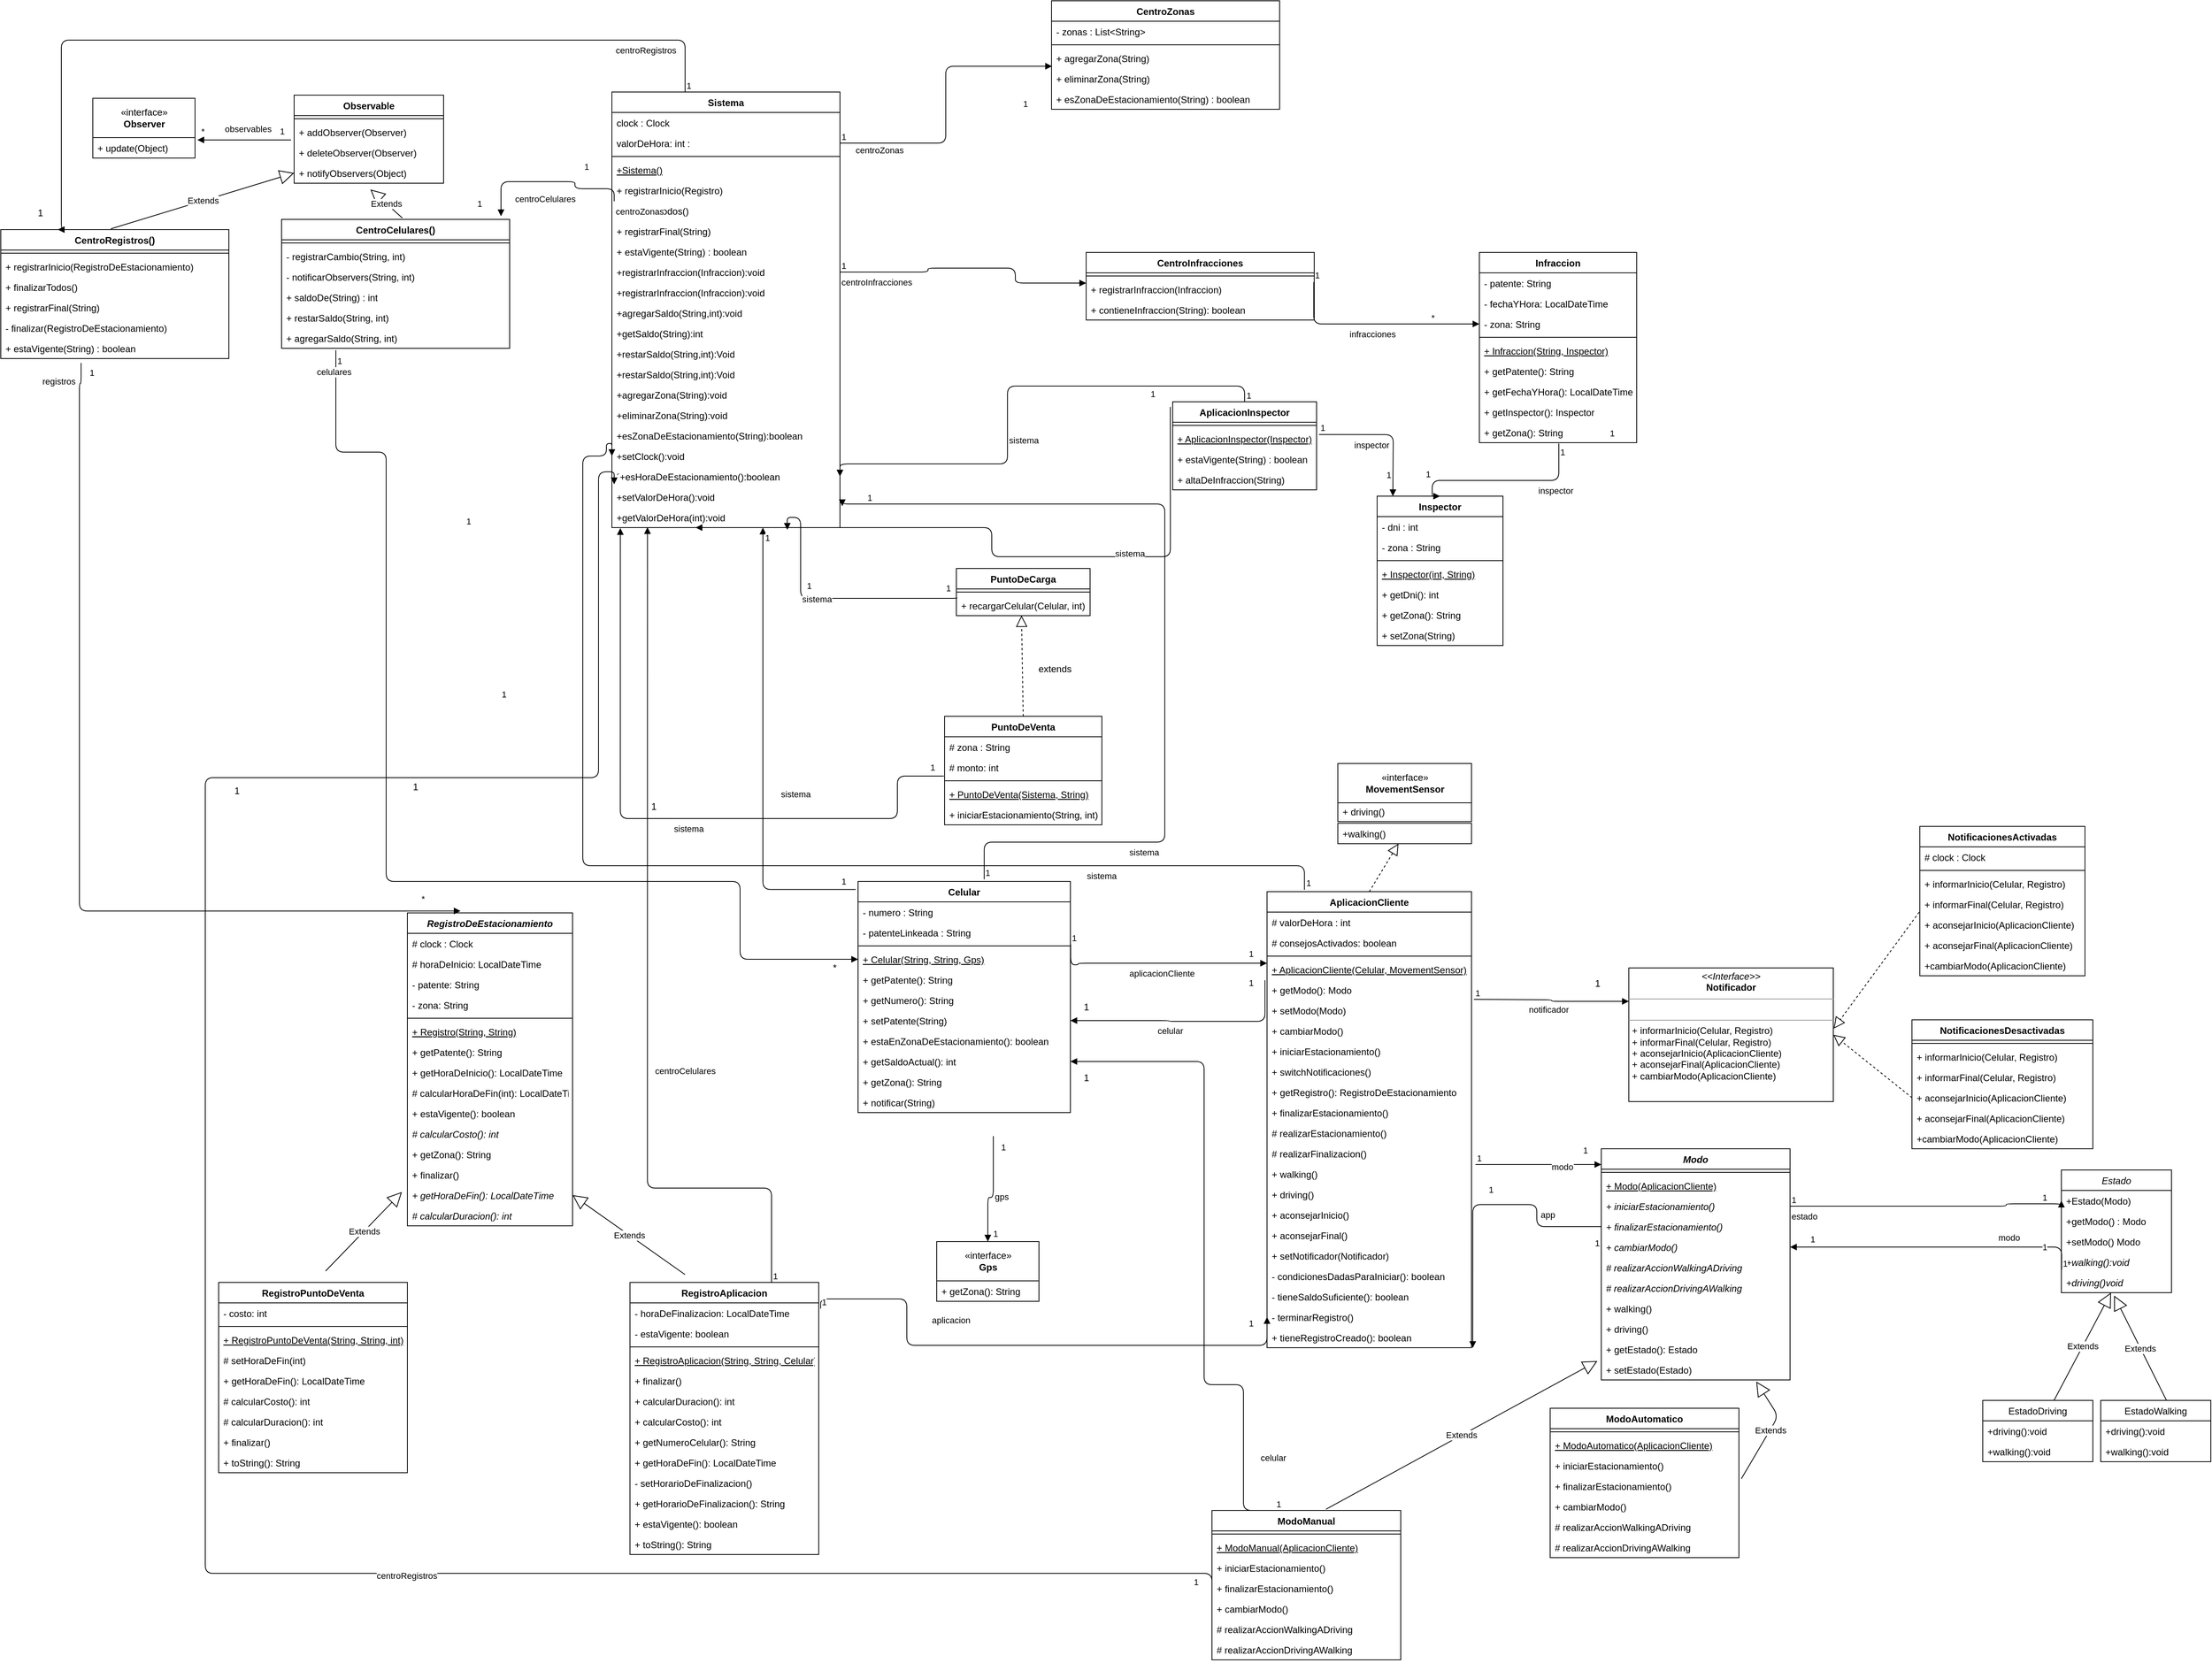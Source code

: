 <mxfile version="13.10.8" type="device"><diagram id="UriEQa8C2BqxbSiIbaLs" name="Page-1"><mxGraphModel dx="2264" dy="1919" grid="1" gridSize="10" guides="1" tooltips="1" connect="1" arrows="1" fold="1" page="1" pageScale="1" pageWidth="827" pageHeight="1169" math="0" shadow="0"><root><mxCell id="0"/><mxCell id="1" parent="0"/><mxCell id="7X8SiKdpSlec0oVsGJHV-5" value="AplicacionCliente" style="swimlane;fontStyle=1;align=center;verticalAlign=top;childLayout=stackLayout;horizontal=1;startSize=26;horizontalStack=0;resizeParent=1;resizeParentMax=0;resizeLast=0;collapsible=1;marginBottom=0;" parent="1" vertex="1"><mxGeometry x="1370" y="693" width="260" height="580" as="geometry"/></mxCell><mxCell id="7X8SiKdpSlec0oVsGJHV-11" value="# valorDeHora : int" style="text;strokeColor=none;fillColor=none;align=left;verticalAlign=top;spacingLeft=4;spacingRight=4;overflow=hidden;rotatable=0;points=[[0,0.5],[1,0.5]];portConstraint=eastwest;" parent="7X8SiKdpSlec0oVsGJHV-5" vertex="1"><mxGeometry y="26" width="260" height="26" as="geometry"/></mxCell><mxCell id="7X8SiKdpSlec0oVsGJHV-10" value="# consejosActivados: boolean" style="text;strokeColor=none;fillColor=none;align=left;verticalAlign=top;spacingLeft=4;spacingRight=4;overflow=hidden;rotatable=0;points=[[0,0.5],[1,0.5]];portConstraint=eastwest;" parent="7X8SiKdpSlec0oVsGJHV-5" vertex="1"><mxGeometry y="52" width="260" height="26" as="geometry"/></mxCell><mxCell id="7X8SiKdpSlec0oVsGJHV-7" value="" style="line;strokeWidth=1;fillColor=none;align=left;verticalAlign=middle;spacingTop=-1;spacingLeft=3;spacingRight=3;rotatable=0;labelPosition=right;points=[];portConstraint=eastwest;" parent="7X8SiKdpSlec0oVsGJHV-5" vertex="1"><mxGeometry y="78" width="260" height="8" as="geometry"/></mxCell><mxCell id="7X8SiKdpSlec0oVsGJHV-31" value="+ AplicacionCliente(Celular, MovementSensor)" style="text;strokeColor=none;fillColor=none;align=left;verticalAlign=top;spacingLeft=4;spacingRight=4;overflow=hidden;rotatable=0;points=[[0,0.5],[1,0.5]];portConstraint=eastwest;fontStyle=4" parent="7X8SiKdpSlec0oVsGJHV-5" vertex="1"><mxGeometry y="86" width="260" height="26" as="geometry"/></mxCell><mxCell id="7X8SiKdpSlec0oVsGJHV-36" value="+ getModo(): Modo" style="text;strokeColor=none;fillColor=none;align=left;verticalAlign=top;spacingLeft=4;spacingRight=4;overflow=hidden;rotatable=0;points=[[0,0.5],[1,0.5]];portConstraint=eastwest;fontStyle=0" parent="7X8SiKdpSlec0oVsGJHV-5" vertex="1"><mxGeometry y="112" width="260" height="26" as="geometry"/></mxCell><mxCell id="7X8SiKdpSlec0oVsGJHV-35" value="+ setModo(Modo)" style="text;strokeColor=none;fillColor=none;align=left;verticalAlign=top;spacingLeft=4;spacingRight=4;overflow=hidden;rotatable=0;points=[[0,0.5],[1,0.5]];portConstraint=eastwest;fontStyle=0" parent="7X8SiKdpSlec0oVsGJHV-5" vertex="1"><mxGeometry y="138" width="260" height="26" as="geometry"/></mxCell><mxCell id="7X8SiKdpSlec0oVsGJHV-34" value="+ cambiarModo()" style="text;strokeColor=none;fillColor=none;align=left;verticalAlign=top;spacingLeft=4;spacingRight=4;overflow=hidden;rotatable=0;points=[[0,0.5],[1,0.5]];portConstraint=eastwest;fontStyle=0" parent="7X8SiKdpSlec0oVsGJHV-5" vertex="1"><mxGeometry y="164" width="260" height="26" as="geometry"/></mxCell><mxCell id="7X8SiKdpSlec0oVsGJHV-33" value="+ iniciarEstacionamiento()" style="text;strokeColor=none;fillColor=none;align=left;verticalAlign=top;spacingLeft=4;spacingRight=4;overflow=hidden;rotatable=0;points=[[0,0.5],[1,0.5]];portConstraint=eastwest;fontStyle=0" parent="7X8SiKdpSlec0oVsGJHV-5" vertex="1"><mxGeometry y="190" width="260" height="26" as="geometry"/></mxCell><mxCell id="9xDzVOOej6qtcaK3gW-D-2" value="+ switchNotificaciones()" style="text;strokeColor=none;fillColor=none;align=left;verticalAlign=top;spacingLeft=4;spacingRight=4;overflow=hidden;rotatable=0;points=[[0,0.5],[1,0.5]];portConstraint=eastwest;fontStyle=0" vertex="1" parent="7X8SiKdpSlec0oVsGJHV-5"><mxGeometry y="216" width="260" height="26" as="geometry"/></mxCell><mxCell id="7X8SiKdpSlec0oVsGJHV-37" value="+ getRegistro(): RegistroDeEstacionamiento" style="text;strokeColor=none;fillColor=none;align=left;verticalAlign=top;spacingLeft=4;spacingRight=4;overflow=hidden;rotatable=0;points=[[0,0.5],[1,0.5]];portConstraint=eastwest;fontStyle=0" parent="7X8SiKdpSlec0oVsGJHV-5" vertex="1"><mxGeometry y="242" width="260" height="26" as="geometry"/></mxCell><mxCell id="9xDzVOOej6qtcaK3gW-D-1" value="+ finalizarEstacionamiento()" style="text;strokeColor=none;fillColor=none;align=left;verticalAlign=top;spacingLeft=4;spacingRight=4;overflow=hidden;rotatable=0;points=[[0,0.5],[1,0.5]];portConstraint=eastwest;fontStyle=0" vertex="1" parent="7X8SiKdpSlec0oVsGJHV-5"><mxGeometry y="268" width="260" height="26" as="geometry"/></mxCell><mxCell id="7X8SiKdpSlec0oVsGJHV-38" value="# realizarEstacionamiento()" style="text;strokeColor=none;fillColor=none;align=left;verticalAlign=top;spacingLeft=4;spacingRight=4;overflow=hidden;rotatable=0;points=[[0,0.5],[1,0.5]];portConstraint=eastwest;fontStyle=0" parent="7X8SiKdpSlec0oVsGJHV-5" vertex="1"><mxGeometry y="294" width="260" height="26" as="geometry"/></mxCell><mxCell id="7X8SiKdpSlec0oVsGJHV-39" value="# realizarFinalizacion()" style="text;strokeColor=none;fillColor=none;align=left;verticalAlign=top;spacingLeft=4;spacingRight=4;overflow=hidden;rotatable=0;points=[[0,0.5],[1,0.5]];portConstraint=eastwest;fontStyle=0" parent="7X8SiKdpSlec0oVsGJHV-5" vertex="1"><mxGeometry y="320" width="260" height="26" as="geometry"/></mxCell><mxCell id="7X8SiKdpSlec0oVsGJHV-44" value="+ walking()" style="text;strokeColor=none;fillColor=none;align=left;verticalAlign=top;spacingLeft=4;spacingRight=4;overflow=hidden;rotatable=0;points=[[0,0.5],[1,0.5]];portConstraint=eastwest;fontStyle=0" parent="7X8SiKdpSlec0oVsGJHV-5" vertex="1"><mxGeometry y="346" width="260" height="26" as="geometry"/></mxCell><mxCell id="7X8SiKdpSlec0oVsGJHV-43" value="+ driving()" style="text;strokeColor=none;fillColor=none;align=left;verticalAlign=top;spacingLeft=4;spacingRight=4;overflow=hidden;rotatable=0;points=[[0,0.5],[1,0.5]];portConstraint=eastwest;fontStyle=0" parent="7X8SiKdpSlec0oVsGJHV-5" vertex="1"><mxGeometry y="372" width="260" height="26" as="geometry"/></mxCell><mxCell id="7X8SiKdpSlec0oVsGJHV-42" value="+ aconsejarInicio()" style="text;strokeColor=none;fillColor=none;align=left;verticalAlign=top;spacingLeft=4;spacingRight=4;overflow=hidden;rotatable=0;points=[[0,0.5],[1,0.5]];portConstraint=eastwest;fontStyle=0" parent="7X8SiKdpSlec0oVsGJHV-5" vertex="1"><mxGeometry y="398" width="260" height="26" as="geometry"/></mxCell><mxCell id="9xDzVOOej6qtcaK3gW-D-3" value="+ aconsejarFinal()" style="text;strokeColor=none;fillColor=none;align=left;verticalAlign=top;spacingLeft=4;spacingRight=4;overflow=hidden;rotatable=0;points=[[0,0.5],[1,0.5]];portConstraint=eastwest;fontStyle=0" vertex="1" parent="7X8SiKdpSlec0oVsGJHV-5"><mxGeometry y="424" width="260" height="26" as="geometry"/></mxCell><mxCell id="9xDzVOOej6qtcaK3gW-D-5" value="+ setNotificador(Notificador)" style="text;strokeColor=none;fillColor=none;align=left;verticalAlign=top;spacingLeft=4;spacingRight=4;overflow=hidden;rotatable=0;points=[[0,0.5],[1,0.5]];portConstraint=eastwest;fontStyle=0" vertex="1" parent="7X8SiKdpSlec0oVsGJHV-5"><mxGeometry y="450" width="260" height="26" as="geometry"/></mxCell><mxCell id="9xDzVOOej6qtcaK3gW-D-8" value="- condicionesDadasParaIniciar(): boolean" style="text;strokeColor=none;fillColor=none;align=left;verticalAlign=top;spacingLeft=4;spacingRight=4;overflow=hidden;rotatable=0;points=[[0,0.5],[1,0.5]];portConstraint=eastwest;fontStyle=0" vertex="1" parent="7X8SiKdpSlec0oVsGJHV-5"><mxGeometry y="476" width="260" height="26" as="geometry"/></mxCell><mxCell id="9xDzVOOej6qtcaK3gW-D-7" value="- tieneSaldoSuficiente(): boolean" style="text;strokeColor=none;fillColor=none;align=left;verticalAlign=top;spacingLeft=4;spacingRight=4;overflow=hidden;rotatable=0;points=[[0,0.5],[1,0.5]];portConstraint=eastwest;fontStyle=0" vertex="1" parent="7X8SiKdpSlec0oVsGJHV-5"><mxGeometry y="502" width="260" height="26" as="geometry"/></mxCell><mxCell id="9xDzVOOej6qtcaK3gW-D-10" value="- terminarRegistro()" style="text;strokeColor=none;fillColor=none;align=left;verticalAlign=top;spacingLeft=4;spacingRight=4;overflow=hidden;rotatable=0;points=[[0,0.5],[1,0.5]];portConstraint=eastwest;fontStyle=0" vertex="1" parent="7X8SiKdpSlec0oVsGJHV-5"><mxGeometry y="528" width="260" height="26" as="geometry"/></mxCell><mxCell id="9xDzVOOej6qtcaK3gW-D-9" value="+ tieneRegistroCreado(): boolean" style="text;strokeColor=none;fillColor=none;align=left;verticalAlign=top;spacingLeft=4;spacingRight=4;overflow=hidden;rotatable=0;points=[[0,0.5],[1,0.5]];portConstraint=eastwest;fontStyle=0" vertex="1" parent="7X8SiKdpSlec0oVsGJHV-5"><mxGeometry y="554" width="260" height="26" as="geometry"/></mxCell><mxCell id="7X8SiKdpSlec0oVsGJHV-12" value="Celular" style="swimlane;fontStyle=1;align=center;verticalAlign=top;childLayout=stackLayout;horizontal=1;startSize=26;horizontalStack=0;resizeParent=1;resizeParentMax=0;resizeLast=0;collapsible=1;marginBottom=0;" parent="1" vertex="1"><mxGeometry x="850" y="680" width="270" height="294" as="geometry"/></mxCell><mxCell id="7X8SiKdpSlec0oVsGJHV-14" value="- numero : String" style="text;strokeColor=none;fillColor=none;align=left;verticalAlign=top;spacingLeft=4;spacingRight=4;overflow=hidden;rotatable=0;points=[[0,0.5],[1,0.5]];portConstraint=eastwest;" parent="7X8SiKdpSlec0oVsGJHV-12" vertex="1"><mxGeometry y="26" width="270" height="26" as="geometry"/></mxCell><mxCell id="7X8SiKdpSlec0oVsGJHV-15" value="- patenteLinkeada : String" style="text;strokeColor=none;fillColor=none;align=left;verticalAlign=top;spacingLeft=4;spacingRight=4;overflow=hidden;rotatable=0;points=[[0,0.5],[1,0.5]];portConstraint=eastwest;" parent="7X8SiKdpSlec0oVsGJHV-12" vertex="1"><mxGeometry y="52" width="270" height="26" as="geometry"/></mxCell><mxCell id="7X8SiKdpSlec0oVsGJHV-17" value="" style="line;strokeWidth=1;fillColor=none;align=left;verticalAlign=middle;spacingTop=-1;spacingLeft=3;spacingRight=3;rotatable=0;labelPosition=right;points=[];portConstraint=eastwest;" parent="7X8SiKdpSlec0oVsGJHV-12" vertex="1"><mxGeometry y="78" width="270" height="8" as="geometry"/></mxCell><mxCell id="7X8SiKdpSlec0oVsGJHV-297" value="+ Celular(String, String, Gps)" style="text;strokeColor=none;fillColor=none;align=left;verticalAlign=top;spacingLeft=4;spacingRight=4;overflow=hidden;rotatable=0;points=[[0,0.5],[1,0.5]];portConstraint=eastwest;fontStyle=4" parent="7X8SiKdpSlec0oVsGJHV-12" vertex="1"><mxGeometry y="86" width="270" height="26" as="geometry"/></mxCell><mxCell id="7X8SiKdpSlec0oVsGJHV-298" value="+ getPatente(): String" style="text;strokeColor=none;fillColor=none;align=left;verticalAlign=top;spacingLeft=4;spacingRight=4;overflow=hidden;rotatable=0;points=[[0,0.5],[1,0.5]];portConstraint=eastwest;fontStyle=0" parent="7X8SiKdpSlec0oVsGJHV-12" vertex="1"><mxGeometry y="112" width="270" height="26" as="geometry"/></mxCell><mxCell id="7X8SiKdpSlec0oVsGJHV-299" value="+ getNumero(): String" style="text;strokeColor=none;fillColor=none;align=left;verticalAlign=top;spacingLeft=4;spacingRight=4;overflow=hidden;rotatable=0;points=[[0,0.5],[1,0.5]];portConstraint=eastwest;fontStyle=0" parent="7X8SiKdpSlec0oVsGJHV-12" vertex="1"><mxGeometry y="138" width="270" height="26" as="geometry"/></mxCell><mxCell id="7X8SiKdpSlec0oVsGJHV-300" value="+ setPatente(String)" style="text;strokeColor=none;fillColor=none;align=left;verticalAlign=top;spacingLeft=4;spacingRight=4;overflow=hidden;rotatable=0;points=[[0,0.5],[1,0.5]];portConstraint=eastwest;fontStyle=0" parent="7X8SiKdpSlec0oVsGJHV-12" vertex="1"><mxGeometry y="164" width="270" height="26" as="geometry"/></mxCell><mxCell id="7X8SiKdpSlec0oVsGJHV-301" value="+ estaEnZonaDeEstacionamiento(): boolean" style="text;strokeColor=none;fillColor=none;align=left;verticalAlign=top;spacingLeft=4;spacingRight=4;overflow=hidden;rotatable=0;points=[[0,0.5],[1,0.5]];portConstraint=eastwest;fontStyle=0" parent="7X8SiKdpSlec0oVsGJHV-12" vertex="1"><mxGeometry y="190" width="270" height="26" as="geometry"/></mxCell><mxCell id="7X8SiKdpSlec0oVsGJHV-302" value="+ getSaldoActual(): int" style="text;strokeColor=none;fillColor=none;align=left;verticalAlign=top;spacingLeft=4;spacingRight=4;overflow=hidden;rotatable=0;points=[[0,0.5],[1,0.5]];portConstraint=eastwest;fontStyle=0" parent="7X8SiKdpSlec0oVsGJHV-12" vertex="1"><mxGeometry y="216" width="270" height="26" as="geometry"/></mxCell><mxCell id="7X8SiKdpSlec0oVsGJHV-303" value="+ getZona(): String" style="text;strokeColor=none;fillColor=none;align=left;verticalAlign=top;spacingLeft=4;spacingRight=4;overflow=hidden;rotatable=0;points=[[0,0.5],[1,0.5]];portConstraint=eastwest;fontStyle=0" parent="7X8SiKdpSlec0oVsGJHV-12" vertex="1"><mxGeometry y="242" width="270" height="26" as="geometry"/></mxCell><mxCell id="7X8SiKdpSlec0oVsGJHV-304" value="+ notificar(String)" style="text;strokeColor=none;fillColor=none;align=left;verticalAlign=top;spacingLeft=4;spacingRight=4;overflow=hidden;rotatable=0;points=[[0,0.5],[1,0.5]];portConstraint=eastwest;fontStyle=0" parent="7X8SiKdpSlec0oVsGJHV-12" vertex="1"><mxGeometry y="268" width="270" height="26" as="geometry"/></mxCell><mxCell id="7X8SiKdpSlec0oVsGJHV-19" value="PuntoDeCarga" style="swimlane;fontStyle=1;align=center;verticalAlign=top;childLayout=stackLayout;horizontal=1;startSize=26;horizontalStack=0;resizeParent=1;resizeParentMax=0;resizeLast=0;collapsible=1;marginBottom=0;" parent="1" vertex="1"><mxGeometry x="975" y="282" width="170" height="60" as="geometry"/></mxCell><mxCell id="7X8SiKdpSlec0oVsGJHV-23" value="" style="line;strokeWidth=1;fillColor=none;align=left;verticalAlign=middle;spacingTop=-1;spacingLeft=3;spacingRight=3;rotatable=0;labelPosition=right;points=[];portConstraint=eastwest;" parent="7X8SiKdpSlec0oVsGJHV-19" vertex="1"><mxGeometry y="26" width="170" height="8" as="geometry"/></mxCell><mxCell id="7X8SiKdpSlec0oVsGJHV-24" value="+ recargarCelular(Celular, int)" style="text;strokeColor=none;fillColor=none;align=left;verticalAlign=top;spacingLeft=4;spacingRight=4;overflow=hidden;rotatable=0;points=[[0,0.5],[1,0.5]];portConstraint=eastwest;" parent="7X8SiKdpSlec0oVsGJHV-19" vertex="1"><mxGeometry y="34" width="170" height="26" as="geometry"/></mxCell><mxCell id="7X8SiKdpSlec0oVsGJHV-25" value="NotificacionesActivadas" style="swimlane;fontStyle=1;align=center;verticalAlign=top;childLayout=stackLayout;horizontal=1;startSize=26;horizontalStack=0;resizeParent=1;resizeParentMax=0;resizeLast=0;collapsible=1;marginBottom=0;" parent="1" vertex="1"><mxGeometry x="2200" y="610" width="210" height="190" as="geometry"/></mxCell><mxCell id="7X8SiKdpSlec0oVsGJHV-26" value="# clock : Clock" style="text;strokeColor=none;fillColor=none;align=left;verticalAlign=top;spacingLeft=4;spacingRight=4;overflow=hidden;rotatable=0;points=[[0,0.5],[1,0.5]];portConstraint=eastwest;" parent="7X8SiKdpSlec0oVsGJHV-25" vertex="1"><mxGeometry y="26" width="210" height="26" as="geometry"/></mxCell><mxCell id="7X8SiKdpSlec0oVsGJHV-29" value="" style="line;strokeWidth=1;fillColor=none;align=left;verticalAlign=middle;spacingTop=-1;spacingLeft=3;spacingRight=3;rotatable=0;labelPosition=right;points=[];portConstraint=eastwest;" parent="7X8SiKdpSlec0oVsGJHV-25" vertex="1"><mxGeometry y="52" width="210" height="8" as="geometry"/></mxCell><mxCell id="7X8SiKdpSlec0oVsGJHV-30" value="+ informarInicio(Celular, Registro)" style="text;strokeColor=none;fillColor=none;align=left;verticalAlign=top;spacingLeft=4;spacingRight=4;overflow=hidden;rotatable=0;points=[[0,0.5],[1,0.5]];portConstraint=eastwest;" parent="7X8SiKdpSlec0oVsGJHV-25" vertex="1"><mxGeometry y="60" width="210" height="26" as="geometry"/></mxCell><mxCell id="7X8SiKdpSlec0oVsGJHV-190" value="+ informarFinal(Celular, Registro)" style="text;strokeColor=none;fillColor=none;align=left;verticalAlign=top;spacingLeft=4;spacingRight=4;overflow=hidden;rotatable=0;points=[[0,0.5],[1,0.5]];portConstraint=eastwest;" parent="7X8SiKdpSlec0oVsGJHV-25" vertex="1"><mxGeometry y="86" width="210" height="26" as="geometry"/></mxCell><mxCell id="7X8SiKdpSlec0oVsGJHV-188" value="+ aconsejarInicio(AplicacionCliente)" style="text;strokeColor=none;fillColor=none;align=left;verticalAlign=top;spacingLeft=4;spacingRight=4;overflow=hidden;rotatable=0;points=[[0,0.5],[1,0.5]];portConstraint=eastwest;" parent="7X8SiKdpSlec0oVsGJHV-25" vertex="1"><mxGeometry y="112" width="210" height="26" as="geometry"/></mxCell><mxCell id="-p8oaNCRMOStxm77lvUl-6" value="+ aconsejarFinal(AplicacionCliente)" style="text;strokeColor=none;fillColor=none;align=left;verticalAlign=top;spacingLeft=4;spacingRight=4;overflow=hidden;rotatable=0;points=[[0,0.5],[1,0.5]];portConstraint=eastwest;" parent="7X8SiKdpSlec0oVsGJHV-25" vertex="1"><mxGeometry y="138" width="210" height="26" as="geometry"/></mxCell><mxCell id="7X8SiKdpSlec0oVsGJHV-189" value="+cambiarModo(AplicacionCliente)" style="text;strokeColor=none;fillColor=none;align=left;verticalAlign=top;spacingLeft=4;spacingRight=4;overflow=hidden;rotatable=0;points=[[0,0.5],[1,0.5]];portConstraint=eastwest;" parent="7X8SiKdpSlec0oVsGJHV-25" vertex="1"><mxGeometry y="164" width="210" height="26" as="geometry"/></mxCell><mxCell id="7X8SiKdpSlec0oVsGJHV-46" value="AplicacionInspector" style="swimlane;fontStyle=1;align=center;verticalAlign=top;childLayout=stackLayout;horizontal=1;startSize=26;horizontalStack=0;resizeParent=1;resizeParentMax=0;resizeLast=0;collapsible=1;marginBottom=0;" parent="1" vertex="1"><mxGeometry x="1250" y="70" width="183" height="112" as="geometry"/></mxCell><mxCell id="7X8SiKdpSlec0oVsGJHV-50" value="" style="line;strokeWidth=1;fillColor=none;align=left;verticalAlign=middle;spacingTop=-1;spacingLeft=3;spacingRight=3;rotatable=0;labelPosition=right;points=[];portConstraint=eastwest;" parent="7X8SiKdpSlec0oVsGJHV-46" vertex="1"><mxGeometry y="26" width="183" height="8" as="geometry"/></mxCell><mxCell id="7X8SiKdpSlec0oVsGJHV-51" value="+ AplicacionInspector(Inspector)" style="text;strokeColor=none;fillColor=none;align=left;verticalAlign=top;spacingLeft=4;spacingRight=4;overflow=hidden;rotatable=0;points=[[0,0.5],[1,0.5]];portConstraint=eastwest;fontStyle=4" parent="7X8SiKdpSlec0oVsGJHV-46" vertex="1"><mxGeometry y="34" width="183" height="26" as="geometry"/></mxCell><mxCell id="7X8SiKdpSlec0oVsGJHV-52" value="+ estaVigente(String) : boolean" style="text;strokeColor=none;fillColor=none;align=left;verticalAlign=top;spacingLeft=4;spacingRight=4;overflow=hidden;rotatable=0;points=[[0,0.5],[1,0.5]];portConstraint=eastwest;" parent="7X8SiKdpSlec0oVsGJHV-46" vertex="1"><mxGeometry y="60" width="183" height="26" as="geometry"/></mxCell><mxCell id="7X8SiKdpSlec0oVsGJHV-53" value="+ altaDeInfraccion(String)" style="text;strokeColor=none;fillColor=none;align=left;verticalAlign=top;spacingLeft=4;spacingRight=4;overflow=hidden;rotatable=0;points=[[0,0.5],[1,0.5]];portConstraint=eastwest;" parent="7X8SiKdpSlec0oVsGJHV-46" vertex="1"><mxGeometry y="86" width="183" height="26" as="geometry"/></mxCell><mxCell id="7X8SiKdpSlec0oVsGJHV-71" value="Inspector" style="swimlane;fontStyle=1;align=center;verticalAlign=top;childLayout=stackLayout;horizontal=1;startSize=26;horizontalStack=0;resizeParent=1;resizeParentMax=0;resizeLast=0;collapsible=1;marginBottom=0;" parent="1" vertex="1"><mxGeometry x="1510" y="190" width="160" height="190" as="geometry"/></mxCell><mxCell id="7X8SiKdpSlec0oVsGJHV-72" value="- dni : int" style="text;strokeColor=none;fillColor=none;align=left;verticalAlign=top;spacingLeft=4;spacingRight=4;overflow=hidden;rotatable=0;points=[[0,0.5],[1,0.5]];portConstraint=eastwest;" parent="7X8SiKdpSlec0oVsGJHV-71" vertex="1"><mxGeometry y="26" width="160" height="26" as="geometry"/></mxCell><mxCell id="7X8SiKdpSlec0oVsGJHV-73" value="- zona : String" style="text;strokeColor=none;fillColor=none;align=left;verticalAlign=top;spacingLeft=4;spacingRight=4;overflow=hidden;rotatable=0;points=[[0,0.5],[1,0.5]];portConstraint=eastwest;" parent="7X8SiKdpSlec0oVsGJHV-71" vertex="1"><mxGeometry y="52" width="160" height="26" as="geometry"/></mxCell><mxCell id="7X8SiKdpSlec0oVsGJHV-75" value="" style="line;strokeWidth=1;fillColor=none;align=left;verticalAlign=middle;spacingTop=-1;spacingLeft=3;spacingRight=3;rotatable=0;labelPosition=right;points=[];portConstraint=eastwest;" parent="7X8SiKdpSlec0oVsGJHV-71" vertex="1"><mxGeometry y="78" width="160" height="8" as="geometry"/></mxCell><mxCell id="7X8SiKdpSlec0oVsGJHV-76" value="+ Inspector(int, String)" style="text;strokeColor=none;fillColor=none;align=left;verticalAlign=top;spacingLeft=4;spacingRight=4;overflow=hidden;rotatable=0;points=[[0,0.5],[1,0.5]];portConstraint=eastwest;fontStyle=4" parent="7X8SiKdpSlec0oVsGJHV-71" vertex="1"><mxGeometry y="86" width="160" height="26" as="geometry"/></mxCell><mxCell id="7X8SiKdpSlec0oVsGJHV-150" value="+ getDni(): int" style="text;strokeColor=none;fillColor=none;align=left;verticalAlign=top;spacingLeft=4;spacingRight=4;overflow=hidden;rotatable=0;points=[[0,0.5],[1,0.5]];portConstraint=eastwest;" parent="7X8SiKdpSlec0oVsGJHV-71" vertex="1"><mxGeometry y="112" width="160" height="26" as="geometry"/></mxCell><mxCell id="7X8SiKdpSlec0oVsGJHV-151" value="+ getZona(): String" style="text;strokeColor=none;fillColor=none;align=left;verticalAlign=top;spacingLeft=4;spacingRight=4;overflow=hidden;rotatable=0;points=[[0,0.5],[1,0.5]];portConstraint=eastwest;" parent="7X8SiKdpSlec0oVsGJHV-71" vertex="1"><mxGeometry y="138" width="160" height="26" as="geometry"/></mxCell><mxCell id="7X8SiKdpSlec0oVsGJHV-152" value="+ setZona(String)" style="text;strokeColor=none;fillColor=none;align=left;verticalAlign=top;spacingLeft=4;spacingRight=4;overflow=hidden;rotatable=0;points=[[0,0.5],[1,0.5]];portConstraint=eastwest;" parent="7X8SiKdpSlec0oVsGJHV-71" vertex="1"><mxGeometry y="164" width="160" height="26" as="geometry"/></mxCell><mxCell id="7X8SiKdpSlec0oVsGJHV-77" value="CentroCelulares()" style="swimlane;fontStyle=1;align=center;verticalAlign=top;childLayout=stackLayout;horizontal=1;startSize=26;horizontalStack=0;resizeParent=1;resizeParentMax=0;resizeLast=0;collapsible=1;marginBottom=0;" parent="1" vertex="1"><mxGeometry x="117" y="-162" width="290" height="164" as="geometry"/></mxCell><mxCell id="7X8SiKdpSlec0oVsGJHV-81" value="" style="line;strokeWidth=1;fillColor=none;align=left;verticalAlign=middle;spacingTop=-1;spacingLeft=3;spacingRight=3;rotatable=0;labelPosition=right;points=[];portConstraint=eastwest;" parent="7X8SiKdpSlec0oVsGJHV-77" vertex="1"><mxGeometry y="26" width="290" height="8" as="geometry"/></mxCell><mxCell id="7X8SiKdpSlec0oVsGJHV-86" value="- registrarCambio(String, int)" style="text;strokeColor=none;fillColor=none;align=left;verticalAlign=top;spacingLeft=4;spacingRight=4;overflow=hidden;rotatable=0;points=[[0,0.5],[1,0.5]];portConstraint=eastwest;" parent="7X8SiKdpSlec0oVsGJHV-77" vertex="1"><mxGeometry y="34" width="290" height="26" as="geometry"/></mxCell><mxCell id="7X8SiKdpSlec0oVsGJHV-85" value="- notificarObservers(String, int)" style="text;strokeColor=none;fillColor=none;align=left;verticalAlign=top;spacingLeft=4;spacingRight=4;overflow=hidden;rotatable=0;points=[[0,0.5],[1,0.5]];portConstraint=eastwest;" parent="7X8SiKdpSlec0oVsGJHV-77" vertex="1"><mxGeometry y="60" width="290" height="26" as="geometry"/></mxCell><mxCell id="7X8SiKdpSlec0oVsGJHV-84" value="+ saldoDe(String) : int" style="text;strokeColor=none;fillColor=none;align=left;verticalAlign=top;spacingLeft=4;spacingRight=4;overflow=hidden;rotatable=0;points=[[0,0.5],[1,0.5]];portConstraint=eastwest;" parent="7X8SiKdpSlec0oVsGJHV-77" vertex="1"><mxGeometry y="86" width="290" height="26" as="geometry"/></mxCell><mxCell id="7X8SiKdpSlec0oVsGJHV-89" value="+ restarSaldo(String, int)" style="text;strokeColor=none;fillColor=none;align=left;verticalAlign=top;spacingLeft=4;spacingRight=4;overflow=hidden;rotatable=0;points=[[0,0.5],[1,0.5]];portConstraint=eastwest;" parent="7X8SiKdpSlec0oVsGJHV-77" vertex="1"><mxGeometry y="112" width="290" height="26" as="geometry"/></mxCell><mxCell id="7X8SiKdpSlec0oVsGJHV-83" value="+ agregarSaldo(String, int)" style="text;strokeColor=none;fillColor=none;align=left;verticalAlign=top;spacingLeft=4;spacingRight=4;overflow=hidden;rotatable=0;points=[[0,0.5],[1,0.5]];portConstraint=eastwest;" parent="7X8SiKdpSlec0oVsGJHV-77" vertex="1"><mxGeometry y="138" width="290" height="26" as="geometry"/></mxCell><mxCell id="7X8SiKdpSlec0oVsGJHV-90" value="CentroInfracciones" style="swimlane;fontStyle=1;align=center;verticalAlign=top;childLayout=stackLayout;horizontal=1;startSize=26;horizontalStack=0;resizeParent=1;resizeParentMax=0;resizeLast=0;collapsible=1;marginBottom=0;" parent="1" vertex="1"><mxGeometry x="1140" y="-120" width="290" height="86" as="geometry"/></mxCell><mxCell id="7X8SiKdpSlec0oVsGJHV-94" value="" style="line;strokeWidth=1;fillColor=none;align=left;verticalAlign=middle;spacingTop=-1;spacingLeft=3;spacingRight=3;rotatable=0;labelPosition=right;points=[];portConstraint=eastwest;" parent="7X8SiKdpSlec0oVsGJHV-90" vertex="1"><mxGeometry y="26" width="290" height="8" as="geometry"/></mxCell><mxCell id="9xDzVOOej6qtcaK3gW-D-42" value="+ registrarInfraccion(Infraccion)" style="text;strokeColor=none;fillColor=none;align=left;verticalAlign=top;spacingLeft=4;spacingRight=4;overflow=hidden;rotatable=0;points=[[0,0.5],[1,0.5]];portConstraint=eastwest;" vertex="1" parent="7X8SiKdpSlec0oVsGJHV-90"><mxGeometry y="34" width="290" height="26" as="geometry"/></mxCell><mxCell id="7X8SiKdpSlec0oVsGJHV-97" value="+ contieneInfraccion(String): boolean" style="text;strokeColor=none;fillColor=none;align=left;verticalAlign=top;spacingLeft=4;spacingRight=4;overflow=hidden;rotatable=0;points=[[0,0.5],[1,0.5]];portConstraint=eastwest;" parent="7X8SiKdpSlec0oVsGJHV-90" vertex="1"><mxGeometry y="60" width="290" height="26" as="geometry"/></mxCell><mxCell id="7X8SiKdpSlec0oVsGJHV-104" value="CentroRegistros()" style="swimlane;fontStyle=1;align=center;verticalAlign=top;childLayout=stackLayout;horizontal=1;startSize=26;horizontalStack=0;resizeParent=1;resizeParentMax=0;resizeLast=0;collapsible=1;marginBottom=0;" parent="1" vertex="1"><mxGeometry x="-240" y="-149" width="290" height="164" as="geometry"/></mxCell><mxCell id="7X8SiKdpSlec0oVsGJHV-108" value="" style="line;strokeWidth=1;fillColor=none;align=left;verticalAlign=middle;spacingTop=-1;spacingLeft=3;spacingRight=3;rotatable=0;labelPosition=right;points=[];portConstraint=eastwest;" parent="7X8SiKdpSlec0oVsGJHV-104" vertex="1"><mxGeometry y="26" width="290" height="8" as="geometry"/></mxCell><mxCell id="7X8SiKdpSlec0oVsGJHV-111" value="+ registrarInicio(RegistroDeEstacionamiento)" style="text;strokeColor=none;fillColor=none;align=left;verticalAlign=top;spacingLeft=4;spacingRight=4;overflow=hidden;rotatable=0;points=[[0,0.5],[1,0.5]];portConstraint=eastwest;" parent="7X8SiKdpSlec0oVsGJHV-104" vertex="1"><mxGeometry y="34" width="290" height="26" as="geometry"/></mxCell><mxCell id="7X8SiKdpSlec0oVsGJHV-112" value="+ finalizarTodos()" style="text;strokeColor=none;fillColor=none;align=left;verticalAlign=top;spacingLeft=4;spacingRight=4;overflow=hidden;rotatable=0;points=[[0,0.5],[1,0.5]];portConstraint=eastwest;" parent="7X8SiKdpSlec0oVsGJHV-104" vertex="1"><mxGeometry y="60" width="290" height="26" as="geometry"/></mxCell><mxCell id="7X8SiKdpSlec0oVsGJHV-113" value="+ registrarFinal(String)" style="text;strokeColor=none;fillColor=none;align=left;verticalAlign=top;spacingLeft=4;spacingRight=4;overflow=hidden;rotatable=0;points=[[0,0.5],[1,0.5]];portConstraint=eastwest;" parent="7X8SiKdpSlec0oVsGJHV-104" vertex="1"><mxGeometry y="86" width="290" height="26" as="geometry"/></mxCell><mxCell id="7X8SiKdpSlec0oVsGJHV-114" value="- finalizar(RegistroDeEstacionamiento)" style="text;strokeColor=none;fillColor=none;align=left;verticalAlign=top;spacingLeft=4;spacingRight=4;overflow=hidden;rotatable=0;points=[[0,0.5],[1,0.5]];portConstraint=eastwest;" parent="7X8SiKdpSlec0oVsGJHV-104" vertex="1"><mxGeometry y="112" width="290" height="26" as="geometry"/></mxCell><mxCell id="7X8SiKdpSlec0oVsGJHV-115" value="+ estaVigente(String) : boolean" style="text;strokeColor=none;fillColor=none;align=left;verticalAlign=top;spacingLeft=4;spacingRight=4;overflow=hidden;rotatable=0;points=[[0,0.5],[1,0.5]];portConstraint=eastwest;" parent="7X8SiKdpSlec0oVsGJHV-104" vertex="1"><mxGeometry y="138" width="290" height="26" as="geometry"/></mxCell><mxCell id="7X8SiKdpSlec0oVsGJHV-119" value="CentroZonas" style="swimlane;fontStyle=1;align=center;verticalAlign=top;childLayout=stackLayout;horizontal=1;startSize=26;horizontalStack=0;resizeParent=1;resizeParentMax=0;resizeLast=0;collapsible=1;marginBottom=0;" parent="1" vertex="1"><mxGeometry x="1096" y="-440" width="290" height="138" as="geometry"/></mxCell><mxCell id="7X8SiKdpSlec0oVsGJHV-121" value="- zonas : List&lt;String&gt;" style="text;strokeColor=none;fillColor=none;align=left;verticalAlign=top;spacingLeft=4;spacingRight=4;overflow=hidden;rotatable=0;points=[[0,0.5],[1,0.5]];portConstraint=eastwest;fontStyle=0" parent="7X8SiKdpSlec0oVsGJHV-119" vertex="1"><mxGeometry y="26" width="290" height="26" as="geometry"/></mxCell><mxCell id="7X8SiKdpSlec0oVsGJHV-122" value="" style="line;strokeWidth=1;fillColor=none;align=left;verticalAlign=middle;spacingTop=-1;spacingLeft=3;spacingRight=3;rotatable=0;labelPosition=right;points=[];portConstraint=eastwest;" parent="7X8SiKdpSlec0oVsGJHV-119" vertex="1"><mxGeometry y="52" width="290" height="8" as="geometry"/></mxCell><mxCell id="7X8SiKdpSlec0oVsGJHV-125" value="+ agregarZona(String)" style="text;strokeColor=none;fillColor=none;align=left;verticalAlign=top;spacingLeft=4;spacingRight=4;overflow=hidden;rotatable=0;points=[[0,0.5],[1,0.5]];portConstraint=eastwest;" parent="7X8SiKdpSlec0oVsGJHV-119" vertex="1"><mxGeometry y="60" width="290" height="26" as="geometry"/></mxCell><mxCell id="7X8SiKdpSlec0oVsGJHV-126" value="+ eliminarZona(String)" style="text;strokeColor=none;fillColor=none;align=left;verticalAlign=top;spacingLeft=4;spacingRight=4;overflow=hidden;rotatable=0;points=[[0,0.5],[1,0.5]];portConstraint=eastwest;" parent="7X8SiKdpSlec0oVsGJHV-119" vertex="1"><mxGeometry y="86" width="290" height="26" as="geometry"/></mxCell><mxCell id="7X8SiKdpSlec0oVsGJHV-127" value="+ esZonaDeEstacionamiento(String) : boolean" style="text;strokeColor=none;fillColor=none;align=left;verticalAlign=top;spacingLeft=4;spacingRight=4;overflow=hidden;rotatable=0;points=[[0,0.5],[1,0.5]];portConstraint=eastwest;" parent="7X8SiKdpSlec0oVsGJHV-119" vertex="1"><mxGeometry y="112" width="290" height="26" as="geometry"/></mxCell><mxCell id="7X8SiKdpSlec0oVsGJHV-136" value="«interface»&lt;br&gt;&lt;b&gt;Gps&lt;/b&gt;" style="html=1;" parent="1" vertex="1"><mxGeometry x="950" y="1138" width="130" height="50" as="geometry"/></mxCell><mxCell id="7X8SiKdpSlec0oVsGJHV-137" value="+ driving()" style="text;fillColor=none;align=left;verticalAlign=top;spacingLeft=4;spacingRight=4;overflow=hidden;rotatable=0;points=[[0,0.5],[1,0.5]];portConstraint=eastwest;labelBorderColor=none;labelBackgroundColor=none;strokeColor=#000000;" parent="1" vertex="1"><mxGeometry x="1460" y="578" width="170" height="26" as="geometry"/></mxCell><mxCell id="7X8SiKdpSlec0oVsGJHV-138" value="Infraccion" style="swimlane;fontStyle=1;align=center;verticalAlign=top;childLayout=stackLayout;horizontal=1;startSize=26;horizontalStack=0;resizeParent=1;resizeParentMax=0;resizeLast=0;collapsible=1;marginBottom=0;" parent="1" vertex="1"><mxGeometry x="1640" y="-120" width="200" height="242" as="geometry"/></mxCell><mxCell id="7X8SiKdpSlec0oVsGJHV-139" value="- patente: String" style="text;strokeColor=none;fillColor=none;align=left;verticalAlign=top;spacingLeft=4;spacingRight=4;overflow=hidden;rotatable=0;points=[[0,0.5],[1,0.5]];portConstraint=eastwest;" parent="7X8SiKdpSlec0oVsGJHV-138" vertex="1"><mxGeometry y="26" width="200" height="26" as="geometry"/></mxCell><mxCell id="7X8SiKdpSlec0oVsGJHV-140" value="- fechaYHora: LocalDateTime" style="text;strokeColor=none;fillColor=none;align=left;verticalAlign=top;spacingLeft=4;spacingRight=4;overflow=hidden;rotatable=0;points=[[0,0.5],[1,0.5]];portConstraint=eastwest;" parent="7X8SiKdpSlec0oVsGJHV-138" vertex="1"><mxGeometry y="52" width="200" height="26" as="geometry"/></mxCell><mxCell id="7X8SiKdpSlec0oVsGJHV-141" value="- zona: String" style="text;strokeColor=none;fillColor=none;align=left;verticalAlign=top;spacingLeft=4;spacingRight=4;overflow=hidden;rotatable=0;points=[[0,0.5],[1,0.5]];portConstraint=eastwest;" parent="7X8SiKdpSlec0oVsGJHV-138" vertex="1"><mxGeometry y="78" width="200" height="26" as="geometry"/></mxCell><mxCell id="7X8SiKdpSlec0oVsGJHV-142" value="" style="line;strokeWidth=1;fillColor=none;align=left;verticalAlign=middle;spacingTop=-1;spacingLeft=3;spacingRight=3;rotatable=0;labelPosition=right;points=[];portConstraint=eastwest;" parent="7X8SiKdpSlec0oVsGJHV-138" vertex="1"><mxGeometry y="104" width="200" height="8" as="geometry"/></mxCell><mxCell id="7X8SiKdpSlec0oVsGJHV-143" value="+ Infraccion(String, Inspector)" style="text;strokeColor=none;fillColor=none;align=left;verticalAlign=top;spacingLeft=4;spacingRight=4;overflow=hidden;rotatable=0;points=[[0,0.5],[1,0.5]];portConstraint=eastwest;fontStyle=4" parent="7X8SiKdpSlec0oVsGJHV-138" vertex="1"><mxGeometry y="112" width="200" height="26" as="geometry"/></mxCell><mxCell id="7X8SiKdpSlec0oVsGJHV-145" value="+ getPatente(): String" style="text;strokeColor=none;fillColor=none;align=left;verticalAlign=top;spacingLeft=4;spacingRight=4;overflow=hidden;rotatable=0;points=[[0,0.5],[1,0.5]];portConstraint=eastwest;" parent="7X8SiKdpSlec0oVsGJHV-138" vertex="1"><mxGeometry y="138" width="200" height="26" as="geometry"/></mxCell><mxCell id="7X8SiKdpSlec0oVsGJHV-146" value="+ getFechaYHora(): LocalDateTime" style="text;strokeColor=none;fillColor=none;align=left;verticalAlign=top;spacingLeft=4;spacingRight=4;overflow=hidden;rotatable=0;points=[[0,0.5],[1,0.5]];portConstraint=eastwest;" parent="7X8SiKdpSlec0oVsGJHV-138" vertex="1"><mxGeometry y="164" width="200" height="26" as="geometry"/></mxCell><mxCell id="7X8SiKdpSlec0oVsGJHV-147" value="+ getInspector(): Inspector" style="text;strokeColor=none;fillColor=none;align=left;verticalAlign=top;spacingLeft=4;spacingRight=4;overflow=hidden;rotatable=0;points=[[0,0.5],[1,0.5]];portConstraint=eastwest;" parent="7X8SiKdpSlec0oVsGJHV-138" vertex="1"><mxGeometry y="190" width="200" height="26" as="geometry"/></mxCell><mxCell id="7X8SiKdpSlec0oVsGJHV-148" value="+ getZona(): String" style="text;strokeColor=none;fillColor=none;align=left;verticalAlign=top;spacingLeft=4;spacingRight=4;overflow=hidden;rotatable=0;points=[[0,0.5],[1,0.5]];portConstraint=eastwest;" parent="7X8SiKdpSlec0oVsGJHV-138" vertex="1"><mxGeometry y="216" width="200" height="26" as="geometry"/></mxCell><mxCell id="7X8SiKdpSlec0oVsGJHV-153" value="Modo" style="swimlane;fontStyle=3;align=center;verticalAlign=top;childLayout=stackLayout;horizontal=1;startSize=26;horizontalStack=0;resizeParent=1;resizeParentMax=0;resizeLast=0;collapsible=1;marginBottom=0;" parent="1" vertex="1"><mxGeometry x="1795" y="1020" width="240" height="294" as="geometry"/></mxCell><mxCell id="7X8SiKdpSlec0oVsGJHV-156" value="" style="line;strokeWidth=1;fillColor=none;align=left;verticalAlign=middle;spacingTop=-1;spacingLeft=3;spacingRight=3;rotatable=0;labelPosition=right;points=[];portConstraint=eastwest;" parent="7X8SiKdpSlec0oVsGJHV-153" vertex="1"><mxGeometry y="26" width="240" height="8" as="geometry"/></mxCell><mxCell id="9xDzVOOej6qtcaK3gW-D-29" value="+ Modo(AplicacionCliente)" style="text;strokeColor=none;fillColor=none;align=left;verticalAlign=top;spacingLeft=4;spacingRight=4;overflow=hidden;rotatable=0;points=[[0,0.5],[1,0.5]];portConstraint=eastwest;fontStyle=4" vertex="1" parent="7X8SiKdpSlec0oVsGJHV-153"><mxGeometry y="34" width="240" height="26" as="geometry"/></mxCell><mxCell id="7X8SiKdpSlec0oVsGJHV-158" value="+ iniciarEstacionamiento()" style="text;strokeColor=none;fillColor=none;align=left;verticalAlign=top;spacingLeft=4;spacingRight=4;overflow=hidden;rotatable=0;points=[[0,0.5],[1,0.5]];portConstraint=eastwest;fontStyle=2" parent="7X8SiKdpSlec0oVsGJHV-153" vertex="1"><mxGeometry y="60" width="240" height="26" as="geometry"/></mxCell><mxCell id="7X8SiKdpSlec0oVsGJHV-159" value="+ finalizarEstacionamiento()" style="text;strokeColor=none;fillColor=none;align=left;verticalAlign=top;spacingLeft=4;spacingRight=4;overflow=hidden;rotatable=0;points=[[0,0.5],[1,0.5]];portConstraint=eastwest;fontStyle=2" parent="7X8SiKdpSlec0oVsGJHV-153" vertex="1"><mxGeometry y="86" width="240" height="26" as="geometry"/></mxCell><mxCell id="7X8SiKdpSlec0oVsGJHV-161" value="+ cambiarModo()" style="text;strokeColor=none;fillColor=none;align=left;verticalAlign=top;spacingLeft=4;spacingRight=4;overflow=hidden;rotatable=0;points=[[0,0.5],[1,0.5]];portConstraint=eastwest;fontStyle=2" parent="7X8SiKdpSlec0oVsGJHV-153" vertex="1"><mxGeometry y="112" width="240" height="26" as="geometry"/></mxCell><mxCell id="9xDzVOOej6qtcaK3gW-D-27" value="# realizarAccionWalkingADriving" style="text;strokeColor=none;fillColor=none;align=left;verticalAlign=top;spacingLeft=4;spacingRight=4;overflow=hidden;rotatable=0;points=[[0,0.5],[1,0.5]];portConstraint=eastwest;fontStyle=2" vertex="1" parent="7X8SiKdpSlec0oVsGJHV-153"><mxGeometry y="138" width="240" height="26" as="geometry"/></mxCell><mxCell id="9xDzVOOej6qtcaK3gW-D-26" value="# realizarAccionDrivingAWalking" style="text;strokeColor=none;fillColor=none;align=left;verticalAlign=top;spacingLeft=4;spacingRight=4;overflow=hidden;rotatable=0;points=[[0,0.5],[1,0.5]];portConstraint=eastwest;fontStyle=2" vertex="1" parent="7X8SiKdpSlec0oVsGJHV-153"><mxGeometry y="164" width="240" height="26" as="geometry"/></mxCell><mxCell id="9xDzVOOej6qtcaK3gW-D-28" value="+ walking()" style="text;strokeColor=none;fillColor=none;align=left;verticalAlign=top;spacingLeft=4;spacingRight=4;overflow=hidden;rotatable=0;points=[[0,0.5],[1,0.5]];portConstraint=eastwest;" vertex="1" parent="7X8SiKdpSlec0oVsGJHV-153"><mxGeometry y="190" width="240" height="26" as="geometry"/></mxCell><mxCell id="9xDzVOOej6qtcaK3gW-D-31" value="+ driving()" style="text;strokeColor=none;fillColor=none;align=left;verticalAlign=top;spacingLeft=4;spacingRight=4;overflow=hidden;rotatable=0;points=[[0,0.5],[1,0.5]];portConstraint=eastwest;" vertex="1" parent="7X8SiKdpSlec0oVsGJHV-153"><mxGeometry y="216" width="240" height="26" as="geometry"/></mxCell><mxCell id="9xDzVOOej6qtcaK3gW-D-30" value="+ getEstado(): Estado" style="text;strokeColor=none;fillColor=none;align=left;verticalAlign=top;spacingLeft=4;spacingRight=4;overflow=hidden;rotatable=0;points=[[0,0.5],[1,0.5]];portConstraint=eastwest;" vertex="1" parent="7X8SiKdpSlec0oVsGJHV-153"><mxGeometry y="242" width="240" height="26" as="geometry"/></mxCell><mxCell id="7X8SiKdpSlec0oVsGJHV-162" value="+ setEstado(Estado)" style="text;strokeColor=none;fillColor=none;align=left;verticalAlign=top;spacingLeft=4;spacingRight=4;overflow=hidden;rotatable=0;points=[[0,0.5],[1,0.5]];portConstraint=eastwest;" parent="7X8SiKdpSlec0oVsGJHV-153" vertex="1"><mxGeometry y="268" width="240" height="26" as="geometry"/></mxCell><mxCell id="7X8SiKdpSlec0oVsGJHV-163" value="ModoAutomatico" style="swimlane;fontStyle=1;align=center;verticalAlign=top;childLayout=stackLayout;horizontal=1;startSize=26;horizontalStack=0;resizeParent=1;resizeParentMax=0;resizeLast=0;collapsible=1;marginBottom=0;" parent="1" vertex="1"><mxGeometry x="1730" y="1350" width="240" height="190" as="geometry"/></mxCell><mxCell id="7X8SiKdpSlec0oVsGJHV-166" value="" style="line;strokeWidth=1;fillColor=none;align=left;verticalAlign=middle;spacingTop=-1;spacingLeft=3;spacingRight=3;rotatable=0;labelPosition=right;points=[];portConstraint=eastwest;" parent="7X8SiKdpSlec0oVsGJHV-163" vertex="1"><mxGeometry y="26" width="240" height="8" as="geometry"/></mxCell><mxCell id="9xDzVOOej6qtcaK3gW-D-25" value="+ ModoAutomatico(AplicacionCliente)" style="text;strokeColor=none;fillColor=none;align=left;verticalAlign=top;spacingLeft=4;spacingRight=4;overflow=hidden;rotatable=0;points=[[0,0.5],[1,0.5]];portConstraint=eastwest;fontStyle=4" vertex="1" parent="7X8SiKdpSlec0oVsGJHV-163"><mxGeometry y="34" width="240" height="26" as="geometry"/></mxCell><mxCell id="7X8SiKdpSlec0oVsGJHV-167" value="+ iniciarEstacionamiento()" style="text;strokeColor=none;fillColor=none;align=left;verticalAlign=top;spacingLeft=4;spacingRight=4;overflow=hidden;rotatable=0;points=[[0,0.5],[1,0.5]];portConstraint=eastwest;fontStyle=0" parent="7X8SiKdpSlec0oVsGJHV-163" vertex="1"><mxGeometry y="60" width="240" height="26" as="geometry"/></mxCell><mxCell id="7X8SiKdpSlec0oVsGJHV-168" value="+ finalizarEstacionamiento()" style="text;strokeColor=none;fillColor=none;align=left;verticalAlign=top;spacingLeft=4;spacingRight=4;overflow=hidden;rotatable=0;points=[[0,0.5],[1,0.5]];portConstraint=eastwest;" parent="7X8SiKdpSlec0oVsGJHV-163" vertex="1"><mxGeometry y="86" width="240" height="26" as="geometry"/></mxCell><mxCell id="7X8SiKdpSlec0oVsGJHV-169" value="+ cambiarModo()" style="text;strokeColor=none;fillColor=none;align=left;verticalAlign=top;spacingLeft=4;spacingRight=4;overflow=hidden;rotatable=0;points=[[0,0.5],[1,0.5]];portConstraint=eastwest;" parent="7X8SiKdpSlec0oVsGJHV-163" vertex="1"><mxGeometry y="112" width="240" height="26" as="geometry"/></mxCell><mxCell id="7X8SiKdpSlec0oVsGJHV-172" value="# realizarAccionWalkingADriving" style="text;strokeColor=none;fillColor=none;align=left;verticalAlign=top;spacingLeft=4;spacingRight=4;overflow=hidden;rotatable=0;points=[[0,0.5],[1,0.5]];portConstraint=eastwest;" parent="7X8SiKdpSlec0oVsGJHV-163" vertex="1"><mxGeometry y="138" width="240" height="26" as="geometry"/></mxCell><mxCell id="7X8SiKdpSlec0oVsGJHV-174" value="# realizarAccionDrivingAWalking" style="text;strokeColor=none;fillColor=none;align=left;verticalAlign=top;spacingLeft=4;spacingRight=4;overflow=hidden;rotatable=0;points=[[0,0.5],[1,0.5]];portConstraint=eastwest;" parent="7X8SiKdpSlec0oVsGJHV-163" vertex="1"><mxGeometry y="164" width="240" height="26" as="geometry"/></mxCell><mxCell id="7X8SiKdpSlec0oVsGJHV-175" value="ModoManual" style="swimlane;fontStyle=1;align=center;verticalAlign=top;childLayout=stackLayout;horizontal=1;startSize=26;horizontalStack=0;resizeParent=1;resizeParentMax=0;resizeLast=0;collapsible=1;marginBottom=0;" parent="1" vertex="1"><mxGeometry x="1300" y="1480" width="240" height="190" as="geometry"/></mxCell><mxCell id="7X8SiKdpSlec0oVsGJHV-176" value="" style="line;strokeWidth=1;fillColor=none;align=left;verticalAlign=middle;spacingTop=-1;spacingLeft=3;spacingRight=3;rotatable=0;labelPosition=right;points=[];portConstraint=eastwest;" parent="7X8SiKdpSlec0oVsGJHV-175" vertex="1"><mxGeometry y="26" width="240" height="8" as="geometry"/></mxCell><mxCell id="9xDzVOOej6qtcaK3gW-D-24" value="+ ModoManual(AplicacionCliente)" style="text;strokeColor=none;fillColor=none;align=left;verticalAlign=top;spacingLeft=4;spacingRight=4;overflow=hidden;rotatable=0;points=[[0,0.5],[1,0.5]];portConstraint=eastwest;fontStyle=4" vertex="1" parent="7X8SiKdpSlec0oVsGJHV-175"><mxGeometry y="34" width="240" height="26" as="geometry"/></mxCell><mxCell id="7X8SiKdpSlec0oVsGJHV-177" value="+ iniciarEstacionamiento()" style="text;strokeColor=none;fillColor=none;align=left;verticalAlign=top;spacingLeft=4;spacingRight=4;overflow=hidden;rotatable=0;points=[[0,0.5],[1,0.5]];portConstraint=eastwest;fontStyle=0" parent="7X8SiKdpSlec0oVsGJHV-175" vertex="1"><mxGeometry y="60" width="240" height="26" as="geometry"/></mxCell><mxCell id="9xDzVOOej6qtcaK3gW-D-23" value="+ finalizarEstacionamiento()" style="text;strokeColor=none;fillColor=none;align=left;verticalAlign=top;spacingLeft=4;spacingRight=4;overflow=hidden;rotatable=0;points=[[0,0.5],[1,0.5]];portConstraint=eastwest;" vertex="1" parent="7X8SiKdpSlec0oVsGJHV-175"><mxGeometry y="86" width="240" height="26" as="geometry"/></mxCell><mxCell id="7X8SiKdpSlec0oVsGJHV-178" value="+ cambiarModo()" style="text;strokeColor=none;fillColor=none;align=left;verticalAlign=top;spacingLeft=4;spacingRight=4;overflow=hidden;rotatable=0;points=[[0,0.5],[1,0.5]];portConstraint=eastwest;" parent="7X8SiKdpSlec0oVsGJHV-175" vertex="1"><mxGeometry y="112" width="240" height="26" as="geometry"/></mxCell><mxCell id="9xDzVOOej6qtcaK3gW-D-22" value="# realizarAccionWalkingADriving" style="text;strokeColor=none;fillColor=none;align=left;verticalAlign=top;spacingLeft=4;spacingRight=4;overflow=hidden;rotatable=0;points=[[0,0.5],[1,0.5]];portConstraint=eastwest;" vertex="1" parent="7X8SiKdpSlec0oVsGJHV-175"><mxGeometry y="138" width="240" height="26" as="geometry"/></mxCell><mxCell id="7X8SiKdpSlec0oVsGJHV-179" value="# realizarAccionDrivingAWalking" style="text;strokeColor=none;fillColor=none;align=left;verticalAlign=top;spacingLeft=4;spacingRight=4;overflow=hidden;rotatable=0;points=[[0,0.5],[1,0.5]];portConstraint=eastwest;" parent="7X8SiKdpSlec0oVsGJHV-175" vertex="1"><mxGeometry y="164" width="240" height="26" as="geometry"/></mxCell><mxCell id="7X8SiKdpSlec0oVsGJHV-185" value="«interface»&lt;br&gt;&lt;b&gt;MovementSensor&lt;/b&gt;" style="html=1;" parent="1" vertex="1"><mxGeometry x="1460" y="530" width="170" height="50" as="geometry"/></mxCell><mxCell id="7X8SiKdpSlec0oVsGJHV-191" value="Observable" style="swimlane;fontStyle=1;align=center;verticalAlign=top;childLayout=stackLayout;horizontal=1;startSize=26;horizontalStack=0;resizeParent=1;resizeParentMax=0;resizeLast=0;collapsible=1;marginBottom=0;" parent="1" vertex="1"><mxGeometry x="133" y="-320" width="190" height="112" as="geometry"/></mxCell><mxCell id="7X8SiKdpSlec0oVsGJHV-193" value="" style="line;strokeWidth=1;fillColor=none;align=left;verticalAlign=middle;spacingTop=-1;spacingLeft=3;spacingRight=3;rotatable=0;labelPosition=right;points=[];portConstraint=eastwest;" parent="7X8SiKdpSlec0oVsGJHV-191" vertex="1"><mxGeometry y="26" width="190" height="8" as="geometry"/></mxCell><mxCell id="7X8SiKdpSlec0oVsGJHV-194" value="+ addObserver(Observer)" style="text;strokeColor=none;fillColor=none;align=left;verticalAlign=top;spacingLeft=4;spacingRight=4;overflow=hidden;rotatable=0;points=[[0,0.5],[1,0.5]];portConstraint=eastwest;" parent="7X8SiKdpSlec0oVsGJHV-191" vertex="1"><mxGeometry y="34" width="190" height="26" as="geometry"/></mxCell><mxCell id="7X8SiKdpSlec0oVsGJHV-195" value="+ deleteObserver(Observer)" style="text;strokeColor=none;fillColor=none;align=left;verticalAlign=top;spacingLeft=4;spacingRight=4;overflow=hidden;rotatable=0;points=[[0,0.5],[1,0.5]];portConstraint=eastwest;" parent="7X8SiKdpSlec0oVsGJHV-191" vertex="1"><mxGeometry y="60" width="190" height="26" as="geometry"/></mxCell><mxCell id="7X8SiKdpSlec0oVsGJHV-196" value="+ notifyObservers(Object)" style="text;strokeColor=none;fillColor=none;align=left;verticalAlign=top;spacingLeft=4;spacingRight=4;overflow=hidden;rotatable=0;points=[[0,0.5],[1,0.5]];portConstraint=eastwest;" parent="7X8SiKdpSlec0oVsGJHV-191" vertex="1"><mxGeometry y="86" width="190" height="26" as="geometry"/></mxCell><mxCell id="7X8SiKdpSlec0oVsGJHV-198" value="«interface»&lt;br&gt;&lt;b&gt;Observer&lt;/b&gt;" style="html=1;" parent="1" vertex="1"><mxGeometry x="-123" y="-316" width="130" height="50" as="geometry"/></mxCell><mxCell id="7X8SiKdpSlec0oVsGJHV-199" value="+ update(Object)" style="text;fillColor=none;align=left;verticalAlign=top;spacingLeft=4;spacingRight=4;overflow=hidden;rotatable=0;points=[[0,0.5],[1,0.5]];portConstraint=eastwest;labelBorderColor=none;labelBackgroundColor=none;strokeColor=#000000;" parent="1" vertex="1"><mxGeometry x="-123" y="-266" width="130" height="26" as="geometry"/></mxCell><mxCell id="7X8SiKdpSlec0oVsGJHV-200" value="PuntoDeVenta" style="swimlane;fontStyle=1;align=center;verticalAlign=top;childLayout=stackLayout;horizontal=1;startSize=26;horizontalStack=0;resizeParent=1;resizeParentMax=0;resizeLast=0;collapsible=1;marginBottom=0;" parent="1" vertex="1"><mxGeometry x="960" y="470" width="200" height="138" as="geometry"/></mxCell><mxCell id="7X8SiKdpSlec0oVsGJHV-201" value="# zona : String" style="text;strokeColor=none;fillColor=none;align=left;verticalAlign=top;spacingLeft=4;spacingRight=4;overflow=hidden;rotatable=0;points=[[0,0.5],[1,0.5]];portConstraint=eastwest;fontStyle=0" parent="7X8SiKdpSlec0oVsGJHV-200" vertex="1"><mxGeometry y="26" width="200" height="26" as="geometry"/></mxCell><mxCell id="7X8SiKdpSlec0oVsGJHV-204" value="# monto: int" style="text;strokeColor=none;fillColor=none;align=left;verticalAlign=top;spacingLeft=4;spacingRight=4;overflow=hidden;rotatable=0;points=[[0,0.5],[1,0.5]];portConstraint=eastwest;fontStyle=0" parent="7X8SiKdpSlec0oVsGJHV-200" vertex="1"><mxGeometry y="52" width="200" height="26" as="geometry"/></mxCell><mxCell id="7X8SiKdpSlec0oVsGJHV-202" value="" style="line;strokeWidth=1;fillColor=none;align=left;verticalAlign=middle;spacingTop=-1;spacingLeft=3;spacingRight=3;rotatable=0;labelPosition=right;points=[];portConstraint=eastwest;" parent="7X8SiKdpSlec0oVsGJHV-200" vertex="1"><mxGeometry y="78" width="200" height="8" as="geometry"/></mxCell><mxCell id="7X8SiKdpSlec0oVsGJHV-203" value="+ PuntoDeVenta(Sistema, String)" style="text;strokeColor=none;fillColor=none;align=left;verticalAlign=top;spacingLeft=4;spacingRight=4;overflow=hidden;rotatable=0;points=[[0,0.5],[1,0.5]];portConstraint=eastwest;fontStyle=4" parent="7X8SiKdpSlec0oVsGJHV-200" vertex="1"><mxGeometry y="86" width="200" height="26" as="geometry"/></mxCell><mxCell id="7X8SiKdpSlec0oVsGJHV-206" value="+ iniciarEstacionamiento(String, int)" style="text;strokeColor=none;fillColor=none;align=left;verticalAlign=top;spacingLeft=4;spacingRight=4;overflow=hidden;rotatable=0;points=[[0,0.5],[1,0.5]];portConstraint=eastwest;" parent="7X8SiKdpSlec0oVsGJHV-200" vertex="1"><mxGeometry y="112" width="200" height="26" as="geometry"/></mxCell><mxCell id="7X8SiKdpSlec0oVsGJHV-207" value="RegistroDeEstacionamiento" style="swimlane;fontStyle=3;align=center;verticalAlign=top;childLayout=stackLayout;horizontal=1;startSize=26;horizontalStack=0;resizeParent=1;resizeParentMax=0;resizeLast=0;collapsible=1;marginBottom=0;" parent="1" vertex="1"><mxGeometry x="277" y="720" width="210" height="398" as="geometry"/></mxCell><mxCell id="7X8SiKdpSlec0oVsGJHV-208" value="# clock : Clock" style="text;strokeColor=none;fillColor=none;align=left;verticalAlign=top;spacingLeft=4;spacingRight=4;overflow=hidden;rotatable=0;points=[[0,0.5],[1,0.5]];portConstraint=eastwest;fontStyle=0" parent="7X8SiKdpSlec0oVsGJHV-207" vertex="1"><mxGeometry y="26" width="210" height="26" as="geometry"/></mxCell><mxCell id="7X8SiKdpSlec0oVsGJHV-209" value="# horaDeInicio: LocalDateTime" style="text;strokeColor=none;fillColor=none;align=left;verticalAlign=top;spacingLeft=4;spacingRight=4;overflow=hidden;rotatable=0;points=[[0,0.5],[1,0.5]];portConstraint=eastwest;fontStyle=0" parent="7X8SiKdpSlec0oVsGJHV-207" vertex="1"><mxGeometry y="52" width="210" height="26" as="geometry"/></mxCell><mxCell id="7X8SiKdpSlec0oVsGJHV-210" value="- patente: String" style="text;strokeColor=none;fillColor=none;align=left;verticalAlign=top;spacingLeft=4;spacingRight=4;overflow=hidden;rotatable=0;points=[[0,0.5],[1,0.5]];portConstraint=eastwest;fontStyle=0" parent="7X8SiKdpSlec0oVsGJHV-207" vertex="1"><mxGeometry y="78" width="210" height="26" as="geometry"/></mxCell><mxCell id="7X8SiKdpSlec0oVsGJHV-214" value="- zona: String" style="text;strokeColor=none;fillColor=none;align=left;verticalAlign=top;spacingLeft=4;spacingRight=4;overflow=hidden;rotatable=0;points=[[0,0.5],[1,0.5]];portConstraint=eastwest;fontStyle=0" parent="7X8SiKdpSlec0oVsGJHV-207" vertex="1"><mxGeometry y="104" width="210" height="26" as="geometry"/></mxCell><mxCell id="7X8SiKdpSlec0oVsGJHV-211" value="" style="line;strokeWidth=1;fillColor=none;align=left;verticalAlign=middle;spacingTop=-1;spacingLeft=3;spacingRight=3;rotatable=0;labelPosition=right;points=[];portConstraint=eastwest;" parent="7X8SiKdpSlec0oVsGJHV-207" vertex="1"><mxGeometry y="130" width="210" height="8" as="geometry"/></mxCell><mxCell id="7X8SiKdpSlec0oVsGJHV-212" value="+ Registro(String, String)" style="text;strokeColor=none;fillColor=none;align=left;verticalAlign=top;spacingLeft=4;spacingRight=4;overflow=hidden;rotatable=0;points=[[0,0.5],[1,0.5]];portConstraint=eastwest;fontStyle=4" parent="7X8SiKdpSlec0oVsGJHV-207" vertex="1"><mxGeometry y="138" width="210" height="26" as="geometry"/></mxCell><mxCell id="7X8SiKdpSlec0oVsGJHV-213" value="+ getPatente(): String" style="text;strokeColor=none;fillColor=none;align=left;verticalAlign=top;spacingLeft=4;spacingRight=4;overflow=hidden;rotatable=0;points=[[0,0.5],[1,0.5]];portConstraint=eastwest;" parent="7X8SiKdpSlec0oVsGJHV-207" vertex="1"><mxGeometry y="164" width="210" height="26" as="geometry"/></mxCell><mxCell id="7X8SiKdpSlec0oVsGJHV-215" value="+ getHoraDeInicio(): LocalDateTime" style="text;strokeColor=none;fillColor=none;align=left;verticalAlign=top;spacingLeft=4;spacingRight=4;overflow=hidden;rotatable=0;points=[[0,0.5],[1,0.5]];portConstraint=eastwest;" parent="7X8SiKdpSlec0oVsGJHV-207" vertex="1"><mxGeometry y="190" width="210" height="26" as="geometry"/></mxCell><mxCell id="7X8SiKdpSlec0oVsGJHV-216" value="# calcularHoraDeFin(int): LocalDateTime" style="text;strokeColor=none;fillColor=none;align=left;verticalAlign=top;spacingLeft=4;spacingRight=4;overflow=hidden;rotatable=0;points=[[0,0.5],[1,0.5]];portConstraint=eastwest;" parent="7X8SiKdpSlec0oVsGJHV-207" vertex="1"><mxGeometry y="216" width="210" height="26" as="geometry"/></mxCell><mxCell id="7X8SiKdpSlec0oVsGJHV-217" value="+ estaVigente(): boolean" style="text;strokeColor=none;fillColor=none;align=left;verticalAlign=top;spacingLeft=4;spacingRight=4;overflow=hidden;rotatable=0;points=[[0,0.5],[1,0.5]];portConstraint=eastwest;" parent="7X8SiKdpSlec0oVsGJHV-207" vertex="1"><mxGeometry y="242" width="210" height="26" as="geometry"/></mxCell><mxCell id="7X8SiKdpSlec0oVsGJHV-218" value="# calcularCosto(): int" style="text;strokeColor=none;fillColor=none;align=left;verticalAlign=top;spacingLeft=4;spacingRight=4;overflow=hidden;rotatable=0;points=[[0,0.5],[1,0.5]];portConstraint=eastwest;fontStyle=2" parent="7X8SiKdpSlec0oVsGJHV-207" vertex="1"><mxGeometry y="268" width="210" height="26" as="geometry"/></mxCell><mxCell id="7X8SiKdpSlec0oVsGJHV-219" value="+ getZona(): String" style="text;strokeColor=none;fillColor=none;align=left;verticalAlign=top;spacingLeft=4;spacingRight=4;overflow=hidden;rotatable=0;points=[[0,0.5],[1,0.5]];portConstraint=eastwest;" parent="7X8SiKdpSlec0oVsGJHV-207" vertex="1"><mxGeometry y="294" width="210" height="26" as="geometry"/></mxCell><mxCell id="7X8SiKdpSlec0oVsGJHV-220" value="+ finalizar()" style="text;strokeColor=none;fillColor=none;align=left;verticalAlign=top;spacingLeft=4;spacingRight=4;overflow=hidden;rotatable=0;points=[[0,0.5],[1,0.5]];portConstraint=eastwest;" parent="7X8SiKdpSlec0oVsGJHV-207" vertex="1"><mxGeometry y="320" width="210" height="26" as="geometry"/></mxCell><mxCell id="7X8SiKdpSlec0oVsGJHV-221" value="+ getHoraDeFin(): LocalDateTime" style="text;strokeColor=none;fillColor=none;align=left;verticalAlign=top;spacingLeft=4;spacingRight=4;overflow=hidden;rotatable=0;points=[[0,0.5],[1,0.5]];portConstraint=eastwest;fontStyle=2" parent="7X8SiKdpSlec0oVsGJHV-207" vertex="1"><mxGeometry y="346" width="210" height="26" as="geometry"/></mxCell><mxCell id="7X8SiKdpSlec0oVsGJHV-222" value="# calcularDuracion(): int" style="text;strokeColor=none;fillColor=none;align=left;verticalAlign=top;spacingLeft=4;spacingRight=4;overflow=hidden;rotatable=0;points=[[0,0.5],[1,0.5]];portConstraint=eastwest;fontStyle=2" parent="7X8SiKdpSlec0oVsGJHV-207" vertex="1"><mxGeometry y="372" width="210" height="26" as="geometry"/></mxCell><mxCell id="7X8SiKdpSlec0oVsGJHV-223" value="RegistroAplicacion" style="swimlane;fontStyle=1;align=center;verticalAlign=top;childLayout=stackLayout;horizontal=1;startSize=26;horizontalStack=0;resizeParent=1;resizeParentMax=0;resizeLast=0;collapsible=1;marginBottom=0;" parent="1" vertex="1"><mxGeometry x="560" y="1190" width="240" height="346" as="geometry"/></mxCell><mxCell id="9xDzVOOej6qtcaK3gW-D-11" value="- horaDeFinalizacion: LocalDateTime" style="text;strokeColor=none;fillColor=none;align=left;verticalAlign=top;spacingLeft=4;spacingRight=4;overflow=hidden;rotatable=0;points=[[0,0.5],[1,0.5]];portConstraint=eastwest;fontStyle=0" vertex="1" parent="7X8SiKdpSlec0oVsGJHV-223"><mxGeometry y="26" width="240" height="26" as="geometry"/></mxCell><mxCell id="7X8SiKdpSlec0oVsGJHV-240" value="- estaVigente: boolean" style="text;strokeColor=none;fillColor=none;align=left;verticalAlign=top;spacingLeft=4;spacingRight=4;overflow=hidden;rotatable=0;points=[[0,0.5],[1,0.5]];portConstraint=eastwest;fontStyle=0" parent="7X8SiKdpSlec0oVsGJHV-223" vertex="1"><mxGeometry y="52" width="240" height="26" as="geometry"/></mxCell><mxCell id="7X8SiKdpSlec0oVsGJHV-228" value="" style="line;strokeWidth=1;fillColor=none;align=left;verticalAlign=middle;spacingTop=-1;spacingLeft=3;spacingRight=3;rotatable=0;labelPosition=right;points=[];portConstraint=eastwest;" parent="7X8SiKdpSlec0oVsGJHV-223" vertex="1"><mxGeometry y="78" width="240" height="8" as="geometry"/></mxCell><mxCell id="7X8SiKdpSlec0oVsGJHV-229" value="+ RegistroAplicacion(String, String, Celular)" style="text;strokeColor=none;fillColor=none;align=left;verticalAlign=top;spacingLeft=4;spacingRight=4;overflow=hidden;rotatable=0;points=[[0,0.5],[1,0.5]];portConstraint=eastwest;fontStyle=4" parent="7X8SiKdpSlec0oVsGJHV-223" vertex="1"><mxGeometry y="86" width="240" height="26" as="geometry"/></mxCell><mxCell id="7X8SiKdpSlec0oVsGJHV-230" value="+ finalizar()" style="text;strokeColor=none;fillColor=none;align=left;verticalAlign=top;spacingLeft=4;spacingRight=4;overflow=hidden;rotatable=0;points=[[0,0.5],[1,0.5]];portConstraint=eastwest;" parent="7X8SiKdpSlec0oVsGJHV-223" vertex="1"><mxGeometry y="112" width="240" height="26" as="geometry"/></mxCell><mxCell id="9xDzVOOej6qtcaK3gW-D-35" value="Extends" style="endArrow=block;endSize=16;endFill=0;html=1;entryX=1;entryY=0.5;entryDx=0;entryDy=0;" edge="1" parent="7X8SiKdpSlec0oVsGJHV-223" target="7X8SiKdpSlec0oVsGJHV-221"><mxGeometry width="160" relative="1" as="geometry"><mxPoint x="70" y="-10" as="sourcePoint"/><mxPoint x="305" y="-12.238" as="targetPoint"/></mxGeometry></mxCell><mxCell id="7X8SiKdpSlec0oVsGJHV-231" value="+ calcularDuracion(): int" style="text;strokeColor=none;fillColor=none;align=left;verticalAlign=top;spacingLeft=4;spacingRight=4;overflow=hidden;rotatable=0;points=[[0,0.5],[1,0.5]];portConstraint=eastwest;" parent="7X8SiKdpSlec0oVsGJHV-223" vertex="1"><mxGeometry y="138" width="240" height="26" as="geometry"/></mxCell><mxCell id="7X8SiKdpSlec0oVsGJHV-232" value="+ calcularCosto(): int" style="text;strokeColor=none;fillColor=none;align=left;verticalAlign=top;spacingLeft=4;spacingRight=4;overflow=hidden;rotatable=0;points=[[0,0.5],[1,0.5]];portConstraint=eastwest;" parent="7X8SiKdpSlec0oVsGJHV-223" vertex="1"><mxGeometry y="164" width="240" height="26" as="geometry"/></mxCell><mxCell id="7X8SiKdpSlec0oVsGJHV-233" value="+ getNumeroCelular(): String" style="text;strokeColor=none;fillColor=none;align=left;verticalAlign=top;spacingLeft=4;spacingRight=4;overflow=hidden;rotatable=0;points=[[0,0.5],[1,0.5]];portConstraint=eastwest;" parent="7X8SiKdpSlec0oVsGJHV-223" vertex="1"><mxGeometry y="190" width="240" height="26" as="geometry"/></mxCell><mxCell id="9xDzVOOej6qtcaK3gW-D-44" value="+ getHoraDeFin(): LocalDateTime" style="text;strokeColor=none;fillColor=none;align=left;verticalAlign=top;spacingLeft=4;spacingRight=4;overflow=hidden;rotatable=0;points=[[0,0.5],[1,0.5]];portConstraint=eastwest;fontStyle=0" vertex="1" parent="7X8SiKdpSlec0oVsGJHV-223"><mxGeometry y="216" width="240" height="26" as="geometry"/></mxCell><mxCell id="7X8SiKdpSlec0oVsGJHV-234" value="- setHorarioDeFinalizacion()" style="text;strokeColor=none;fillColor=none;align=left;verticalAlign=top;spacingLeft=4;spacingRight=4;overflow=hidden;rotatable=0;points=[[0,0.5],[1,0.5]];portConstraint=eastwest;fontStyle=0" parent="7X8SiKdpSlec0oVsGJHV-223" vertex="1"><mxGeometry y="242" width="240" height="26" as="geometry"/></mxCell><mxCell id="9xDzVOOej6qtcaK3gW-D-46" value="+ getHorarioDeFinalizacion(): String" style="text;strokeColor=none;fillColor=none;align=left;verticalAlign=top;spacingLeft=4;spacingRight=4;overflow=hidden;rotatable=0;points=[[0,0.5],[1,0.5]];portConstraint=eastwest;fontStyle=0" vertex="1" parent="7X8SiKdpSlec0oVsGJHV-223"><mxGeometry y="268" width="240" height="26" as="geometry"/></mxCell><mxCell id="9xDzVOOej6qtcaK3gW-D-48" value="+ estaVigente(): boolean" style="text;strokeColor=none;fillColor=none;align=left;verticalAlign=top;spacingLeft=4;spacingRight=4;overflow=hidden;rotatable=0;points=[[0,0.5],[1,0.5]];portConstraint=eastwest;fontStyle=0" vertex="1" parent="7X8SiKdpSlec0oVsGJHV-223"><mxGeometry y="294" width="240" height="26" as="geometry"/></mxCell><mxCell id="9xDzVOOej6qtcaK3gW-D-45" value="+ toString(): String" style="text;strokeColor=none;fillColor=none;align=left;verticalAlign=top;spacingLeft=4;spacingRight=4;overflow=hidden;rotatable=0;points=[[0,0.5],[1,0.5]];portConstraint=eastwest;fontStyle=0" vertex="1" parent="7X8SiKdpSlec0oVsGJHV-223"><mxGeometry y="320" width="240" height="26" as="geometry"/></mxCell><mxCell id="7X8SiKdpSlec0oVsGJHV-239" value="RegistroPuntoDeVenta" style="swimlane;fontStyle=1;align=center;verticalAlign=top;childLayout=stackLayout;horizontal=1;startSize=26;horizontalStack=0;resizeParent=1;resizeParentMax=0;resizeLast=0;collapsible=1;marginBottom=0;" parent="1" vertex="1"><mxGeometry x="37" y="1190" width="240" height="242" as="geometry"/></mxCell><mxCell id="7X8SiKdpSlec0oVsGJHV-248" value="- costo: int" style="text;strokeColor=none;fillColor=none;align=left;verticalAlign=top;spacingLeft=4;spacingRight=4;overflow=hidden;rotatable=0;points=[[0,0.5],[1,0.5]];portConstraint=eastwest;fontStyle=0" parent="7X8SiKdpSlec0oVsGJHV-239" vertex="1"><mxGeometry y="26" width="240" height="26" as="geometry"/></mxCell><mxCell id="7X8SiKdpSlec0oVsGJHV-241" value="" style="line;strokeWidth=1;fillColor=none;align=left;verticalAlign=middle;spacingTop=-1;spacingLeft=3;spacingRight=3;rotatable=0;labelPosition=right;points=[];portConstraint=eastwest;" parent="7X8SiKdpSlec0oVsGJHV-239" vertex="1"><mxGeometry y="52" width="240" height="8" as="geometry"/></mxCell><mxCell id="7X8SiKdpSlec0oVsGJHV-242" value="+ RegistroPuntoDeVenta(String, String, int)" style="text;strokeColor=none;fillColor=none;align=left;verticalAlign=top;spacingLeft=4;spacingRight=4;overflow=hidden;rotatable=0;points=[[0,0.5],[1,0.5]];portConstraint=eastwest;fontStyle=4" parent="7X8SiKdpSlec0oVsGJHV-239" vertex="1"><mxGeometry y="60" width="240" height="26" as="geometry"/></mxCell><mxCell id="7X8SiKdpSlec0oVsGJHV-243" value="# setHoraDeFin(int)" style="text;strokeColor=none;fillColor=none;align=left;verticalAlign=top;spacingLeft=4;spacingRight=4;overflow=hidden;rotatable=0;points=[[0,0.5],[1,0.5]];portConstraint=eastwest;" parent="7X8SiKdpSlec0oVsGJHV-239" vertex="1"><mxGeometry y="86" width="240" height="26" as="geometry"/></mxCell><mxCell id="7X8SiKdpSlec0oVsGJHV-244" value="+ getHoraDeFin(): LocalDateTime" style="text;strokeColor=none;fillColor=none;align=left;verticalAlign=top;spacingLeft=4;spacingRight=4;overflow=hidden;rotatable=0;points=[[0,0.5],[1,0.5]];portConstraint=eastwest;" parent="7X8SiKdpSlec0oVsGJHV-239" vertex="1"><mxGeometry y="112" width="240" height="26" as="geometry"/></mxCell><mxCell id="7X8SiKdpSlec0oVsGJHV-245" value="# calcularCosto(): int" style="text;strokeColor=none;fillColor=none;align=left;verticalAlign=top;spacingLeft=4;spacingRight=4;overflow=hidden;rotatable=0;points=[[0,0.5],[1,0.5]];portConstraint=eastwest;" parent="7X8SiKdpSlec0oVsGJHV-239" vertex="1"><mxGeometry y="138" width="240" height="26" as="geometry"/></mxCell><mxCell id="7X8SiKdpSlec0oVsGJHV-246" value="# calcularDuracion(): int" style="text;strokeColor=none;fillColor=none;align=left;verticalAlign=top;spacingLeft=4;spacingRight=4;overflow=hidden;rotatable=0;points=[[0,0.5],[1,0.5]];portConstraint=eastwest;" parent="7X8SiKdpSlec0oVsGJHV-239" vertex="1"><mxGeometry y="164" width="240" height="26" as="geometry"/></mxCell><mxCell id="9xDzVOOej6qtcaK3gW-D-43" value="+ finalizar()" style="text;strokeColor=none;fillColor=none;align=left;verticalAlign=top;spacingLeft=4;spacingRight=4;overflow=hidden;rotatable=0;points=[[0,0.5],[1,0.5]];portConstraint=eastwest;" vertex="1" parent="7X8SiKdpSlec0oVsGJHV-239"><mxGeometry y="190" width="240" height="26" as="geometry"/></mxCell><mxCell id="9xDzVOOej6qtcaK3gW-D-47" value="+ toString(): String" style="text;strokeColor=none;fillColor=none;align=left;verticalAlign=top;spacingLeft=4;spacingRight=4;overflow=hidden;rotatable=0;points=[[0,0.5],[1,0.5]];portConstraint=eastwest;" vertex="1" parent="7X8SiKdpSlec0oVsGJHV-239"><mxGeometry y="216" width="240" height="26" as="geometry"/></mxCell><mxCell id="7X8SiKdpSlec0oVsGJHV-255" value="registros" style="endArrow=block;endFill=1;html=1;edgeStyle=orthogonalEdgeStyle;align=left;verticalAlign=top;fontColor=#000000;entryX=0.322;entryY=-0.006;entryDx=0;entryDy=0;entryPerimeter=0;exitX=0.352;exitY=1.214;exitDx=0;exitDy=0;exitPerimeter=0;" parent="1" source="7X8SiKdpSlec0oVsGJHV-115" target="7X8SiKdpSlec0oVsGJHV-207" edge="1"><mxGeometry x="-0.982" y="-51" relative="1" as="geometry"><mxPoint x="-139" y="140" as="sourcePoint"/><mxPoint x="330" y="690" as="targetPoint"/><mxPoint as="offset"/><Array as="points"><mxPoint x="-140" y="47"/><mxPoint x="-140" y="718"/></Array></mxGeometry></mxCell><mxCell id="7X8SiKdpSlec0oVsGJHV-256" value="1" style="edgeLabel;resizable=0;html=1;align=left;verticalAlign=bottom;" parent="7X8SiKdpSlec0oVsGJHV-255" connectable="0" vertex="1"><mxGeometry x="-1" relative="1" as="geometry"><mxPoint x="8.5" y="20.7" as="offset"/></mxGeometry></mxCell><mxCell id="7X8SiKdpSlec0oVsGJHV-257" value="*" style="edgeLabel;resizable=0;html=1;align=left;verticalAlign=bottom;" parent="1" connectable="0" vertex="1"><mxGeometry x="157" y="605.998" as="geometry"><mxPoint x="136" y="105" as="offset"/></mxGeometry></mxCell><mxCell id="7X8SiKdpSlec0oVsGJHV-259" value="sistema" style="endArrow=block;endFill=1;html=1;edgeStyle=orthogonalEdgeStyle;align=left;verticalAlign=top;fontColor=#000000;exitX=0.004;exitY=0.114;exitDx=0;exitDy=0;exitPerimeter=0;entryX=0.769;entryY=1.107;entryDx=0;entryDy=0;entryPerimeter=0;" parent="1" source="7X8SiKdpSlec0oVsGJHV-24" target="-p8oaNCRMOStxm77lvUl-86" edge="1"><mxGeometry x="0.265" relative="1" as="geometry"><mxPoint x="970.0" y="320" as="sourcePoint"/><mxPoint x="800" y="270" as="targetPoint"/><Array as="points"><mxPoint x="976" y="320"/><mxPoint x="777" y="320"/><mxPoint x="777" y="217"/></Array><mxPoint as="offset"/></mxGeometry></mxCell><mxCell id="7X8SiKdpSlec0oVsGJHV-260" value="1" style="edgeLabel;resizable=0;html=1;align=left;verticalAlign=bottom;" parent="7X8SiKdpSlec0oVsGJHV-259" connectable="0" vertex="1"><mxGeometry x="-1" relative="1" as="geometry"><mxPoint x="-15.68" y="-3.96" as="offset"/></mxGeometry></mxCell><mxCell id="7X8SiKdpSlec0oVsGJHV-261" value="1" style="edgeLabel;resizable=0;html=1;align=left;verticalAlign=bottom;" parent="1" connectable="0" vertex="1"><mxGeometry x="782.5" y="312.004" as="geometry"/></mxCell><mxCell id="7X8SiKdpSlec0oVsGJHV-262" value="" style="endArrow=block;dashed=1;endFill=0;endSize=12;html=1;fontColor=#000000;entryX=0.487;entryY=0.989;entryDx=0;entryDy=0;entryPerimeter=0;exitX=0.5;exitY=0;exitDx=0;exitDy=0;" parent="1" source="7X8SiKdpSlec0oVsGJHV-200" target="7X8SiKdpSlec0oVsGJHV-24" edge="1"><mxGeometry width="160" relative="1" as="geometry"><mxPoint x="890" y="460" as="sourcePoint"/><mxPoint x="1050" y="460" as="targetPoint"/></mxGeometry></mxCell><mxCell id="7X8SiKdpSlec0oVsGJHV-263" value="extends" style="text;align=center;fontStyle=0;verticalAlign=middle;spacingLeft=3;spacingRight=3;strokeColor=none;rotatable=0;points=[[0,0.5],[1,0.5]];portConstraint=eastwest;html=1;" parent="1" vertex="1"><mxGeometry x="1060" y="397" width="80" height="26" as="geometry"/></mxCell><mxCell id="7X8SiKdpSlec0oVsGJHV-264" value="sistema" style="endArrow=block;endFill=1;html=1;edgeStyle=orthogonalEdgeStyle;align=left;verticalAlign=top;fontColor=#000000;exitX=-0.005;exitY=0.923;exitDx=0;exitDy=0;exitPerimeter=0;entryX=0.037;entryY=1.022;entryDx=0;entryDy=0;entryPerimeter=0;" parent="1" source="7X8SiKdpSlec0oVsGJHV-204" target="-p8oaNCRMOStxm77lvUl-86" edge="1"><mxGeometry x="-0.044" relative="1" as="geometry"><mxPoint x="540" y="470" as="sourcePoint"/><mxPoint x="390" y="453" as="targetPoint"/><Array as="points"><mxPoint x="900" y="546"/><mxPoint x="900" y="600"/><mxPoint x="548" y="600"/></Array><mxPoint as="offset"/></mxGeometry></mxCell><mxCell id="7X8SiKdpSlec0oVsGJHV-265" value="1" style="edgeLabel;resizable=0;html=1;align=left;verticalAlign=bottom;" parent="7X8SiKdpSlec0oVsGJHV-264" connectable="0" vertex="1"><mxGeometry x="-1" relative="1" as="geometry"><mxPoint x="-19" y="-2" as="offset"/></mxGeometry></mxCell><mxCell id="7X8SiKdpSlec0oVsGJHV-266" value="1" style="edgeLabel;resizable=0;html=1;align=left;verticalAlign=bottom;" parent="1" connectable="0" vertex="1"><mxGeometry x="890.0" y="509.998" as="geometry"><mxPoint x="-495" y="-59" as="offset"/></mxGeometry></mxCell><mxCell id="7X8SiKdpSlec0oVsGJHV-267" value="infracciones" style="endArrow=block;endFill=1;html=1;edgeStyle=orthogonalEdgeStyle;align=left;verticalAlign=top;fontColor=#000000;entryX=0;entryY=0.5;entryDx=0;entryDy=0;exitX=0.998;exitY=0.147;exitDx=0;exitDy=0;exitPerimeter=0;" parent="1" target="7X8SiKdpSlec0oVsGJHV-141" edge="1"><mxGeometry x="-0.266" relative="1" as="geometry"><mxPoint x="1429.42" y="-82.178" as="sourcePoint"/><mxPoint x="1570" y="-38" as="targetPoint"/><Array as="points"><mxPoint x="1429" y="-29"/></Array><mxPoint as="offset"/></mxGeometry></mxCell><mxCell id="7X8SiKdpSlec0oVsGJHV-268" value="1" style="edgeLabel;resizable=0;html=1;align=left;verticalAlign=bottom;" parent="7X8SiKdpSlec0oVsGJHV-267" connectable="0" vertex="1"><mxGeometry x="-1" relative="1" as="geometry"/></mxCell><mxCell id="7X8SiKdpSlec0oVsGJHV-269" value="*" style="edgeLabel;resizable=0;html=1;align=left;verticalAlign=bottom;" parent="1" connectable="0" vertex="1"><mxGeometry x="1450" y="-12" as="geometry"><mxPoint x="127" y="-17" as="offset"/></mxGeometry></mxCell><mxCell id="7X8SiKdpSlec0oVsGJHV-270" value="inspector" style="endArrow=block;endFill=1;html=1;edgeStyle=orthogonalEdgeStyle;align=left;verticalAlign=top;fontColor=#000000;entryX=0.5;entryY=0;entryDx=0;entryDy=0;exitX=0.505;exitY=1.044;exitDx=0;exitDy=0;exitPerimeter=0;" parent="1" source="7X8SiKdpSlec0oVsGJHV-148" target="7X8SiKdpSlec0oVsGJHV-71" edge="1"><mxGeometry x="-0.37" relative="1" as="geometry"><mxPoint x="1500" y="290" as="sourcePoint"/><mxPoint x="1430" y="360" as="targetPoint"/><Array as="points"><mxPoint x="1741" y="170"/><mxPoint x="1580" y="170"/><mxPoint x="1580" y="190"/></Array><mxPoint as="offset"/></mxGeometry></mxCell><mxCell id="7X8SiKdpSlec0oVsGJHV-271" value="1" style="edgeLabel;resizable=0;html=1;align=left;verticalAlign=bottom;" parent="7X8SiKdpSlec0oVsGJHV-270" connectable="0" vertex="1"><mxGeometry x="-1" relative="1" as="geometry"><mxPoint x="-0.4" y="19.58" as="offset"/></mxGeometry></mxCell><mxCell id="7X8SiKdpSlec0oVsGJHV-272" value="1" style="edgeLabel;resizable=0;html=1;align=left;verticalAlign=bottom;" parent="1" connectable="0" vertex="1"><mxGeometry x="1570" y="170.996" as="geometry"/></mxCell><mxCell id="7X8SiKdpSlec0oVsGJHV-273" value="observables" style="endArrow=block;endFill=1;html=1;edgeStyle=orthogonalEdgeStyle;align=left;verticalAlign=top;fontColor=#000000;exitX=-0.021;exitY=-0.115;exitDx=0;exitDy=0;exitPerimeter=0;entryX=1.023;entryY=0.115;entryDx=0;entryDy=0;entryPerimeter=0;" parent="1" source="7X8SiKdpSlec0oVsGJHV-195" target="7X8SiKdpSlec0oVsGJHV-199" edge="1"><mxGeometry x="0.445" y="-27" relative="1" as="geometry"><mxPoint x="103" y="-180" as="sourcePoint"/><mxPoint x="263" y="-180" as="targetPoint"/><mxPoint as="offset"/></mxGeometry></mxCell><mxCell id="7X8SiKdpSlec0oVsGJHV-274" value="1" style="edgeLabel;resizable=0;html=1;align=left;verticalAlign=bottom;" parent="7X8SiKdpSlec0oVsGJHV-273" connectable="0" vertex="1"><mxGeometry x="-1" relative="1" as="geometry"><mxPoint x="-16.01" y="-3.01" as="offset"/></mxGeometry></mxCell><mxCell id="7X8SiKdpSlec0oVsGJHV-275" value="*" style="edgeLabel;resizable=0;html=1;align=left;verticalAlign=bottom;" parent="1" connectable="0" vertex="1"><mxGeometry x="13" y="-266" as="geometry"/></mxCell><mxCell id="7X8SiKdpSlec0oVsGJHV-276" value="inspector" style="endArrow=block;endFill=1;html=1;edgeStyle=orthogonalEdgeStyle;align=left;verticalAlign=top;fontColor=#000000;exitX=1.017;exitY=0.295;exitDx=0;exitDy=0;exitPerimeter=0;" parent="1" source="7X8SiKdpSlec0oVsGJHV-51" edge="1"><mxGeometry x="-0.506" relative="1" as="geometry"><mxPoint x="1480" y="139" as="sourcePoint"/><mxPoint x="1530" y="190" as="targetPoint"/><mxPoint as="offset"/></mxGeometry></mxCell><mxCell id="7X8SiKdpSlec0oVsGJHV-277" value="1" style="edgeLabel;resizable=0;html=1;align=left;verticalAlign=bottom;" parent="7X8SiKdpSlec0oVsGJHV-276" connectable="0" vertex="1"><mxGeometry x="-1" relative="1" as="geometry"/></mxCell><mxCell id="7X8SiKdpSlec0oVsGJHV-278" value="1" style="edgeLabel;resizable=0;html=1;align=left;verticalAlign=bottom;" parent="1" connectable="0" vertex="1"><mxGeometry x="1520.001" y="171.0" as="geometry"/></mxCell><mxCell id="7X8SiKdpSlec0oVsGJHV-279" value="sistema" style="endArrow=block;endFill=1;html=1;edgeStyle=orthogonalEdgeStyle;align=left;verticalAlign=top;fontColor=#000000;exitX=0.5;exitY=0;exitDx=0;exitDy=0;entryX=1;entryY=0.5;entryDx=0;entryDy=0;" parent="1" source="7X8SiKdpSlec0oVsGJHV-46" target="-p8oaNCRMOStxm77lvUl-84" edge="1"><mxGeometry x="0.163" relative="1" as="geometry"><mxPoint x="1240" y="240" as="sourcePoint"/><mxPoint x="1040" y="190" as="targetPoint"/><Array as="points"><mxPoint x="1342" y="50"/><mxPoint x="1040" y="50"/><mxPoint x="1040" y="149"/></Array><mxPoint as="offset"/></mxGeometry></mxCell><mxCell id="7X8SiKdpSlec0oVsGJHV-280" value="1" style="edgeLabel;resizable=0;html=1;align=left;verticalAlign=bottom;" parent="7X8SiKdpSlec0oVsGJHV-279" connectable="0" vertex="1"><mxGeometry x="-1" relative="1" as="geometry"/></mxCell><mxCell id="7X8SiKdpSlec0oVsGJHV-281" value="1" style="edgeLabel;resizable=0;html=1;align=left;verticalAlign=bottom;" parent="1" connectable="0" vertex="1"><mxGeometry x="860" y="200" as="geometry"/></mxCell><mxCell id="7X8SiKdpSlec0oVsGJHV-282" value="sistema" style="endArrow=block;endFill=1;html=1;edgeStyle=orthogonalEdgeStyle;align=left;verticalAlign=top;fontColor=#000000;exitX=-0.016;exitY=0.058;exitDx=0;exitDy=0;exitPerimeter=0;entryX=0.367;entryY=1.022;entryDx=0;entryDy=0;entryPerimeter=0;" parent="1" source="7X8SiKdpSlec0oVsGJHV-46" target="-p8oaNCRMOStxm77lvUl-86" edge="1"><mxGeometry x="-0.368" y="-17" relative="1" as="geometry"><mxPoint x="1000" y="240" as="sourcePoint"/><mxPoint x="320" y="240" as="targetPoint"/><Array as="points"><mxPoint x="1247" y="267"/><mxPoint x="1020" y="267"/><mxPoint x="1020" y="230"/><mxPoint x="643" y="230"/></Array><mxPoint as="offset"/></mxGeometry></mxCell><mxCell id="7X8SiKdpSlec0oVsGJHV-283" value="1" style="edgeLabel;resizable=0;html=1;align=left;verticalAlign=bottom;" parent="7X8SiKdpSlec0oVsGJHV-282" connectable="0" vertex="1"><mxGeometry x="-1" relative="1" as="geometry"><mxPoint x="-27.07" y="-8" as="offset"/></mxGeometry></mxCell><mxCell id="7X8SiKdpSlec0oVsGJHV-285" value="1" style="edgeLabel;resizable=0;html=1;align=left;verticalAlign=bottom;" parent="1" connectable="0" vertex="1"><mxGeometry x="350.002" y="230.004" as="geometry"/></mxCell><mxCell id="7X8SiKdpSlec0oVsGJHV-286" value="+ getZona(): String" style="text;fillColor=none;align=left;verticalAlign=top;spacingLeft=4;spacingRight=4;overflow=hidden;rotatable=0;points=[[0,0.5],[1,0.5]];portConstraint=eastwest;labelBorderColor=none;labelBackgroundColor=none;strokeColor=#000000;" parent="1" vertex="1"><mxGeometry x="950" y="1188" width="130" height="26" as="geometry"/></mxCell><mxCell id="7X8SiKdpSlec0oVsGJHV-292" value="centroCelulares" style="endArrow=block;endFill=1;html=1;edgeStyle=orthogonalEdgeStyle;align=left;verticalAlign=top;fontColor=#000000;exitX=0.75;exitY=0;exitDx=0;exitDy=0;entryX=0.156;entryY=0.979;entryDx=0;entryDy=0;entryPerimeter=0;" parent="1" source="7X8SiKdpSlec0oVsGJHV-223" target="-p8oaNCRMOStxm77lvUl-86" edge="1"><mxGeometry x="-0.214" y="-8" relative="1" as="geometry"><mxPoint x="770" y="1120" as="sourcePoint"/><mxPoint x="580" y="650" as="targetPoint"/><Array as="points"><mxPoint x="740" y="1070"/><mxPoint x="582" y="1070"/></Array><mxPoint as="offset"/></mxGeometry></mxCell><mxCell id="7X8SiKdpSlec0oVsGJHV-293" value="1" style="edgeLabel;resizable=0;html=1;align=left;verticalAlign=bottom;" parent="7X8SiKdpSlec0oVsGJHV-292" connectable="0" vertex="1"><mxGeometry x="-1" relative="1" as="geometry"/></mxCell><mxCell id="7X8SiKdpSlec0oVsGJHV-294" value="1" style="text;html=1;align=center;verticalAlign=middle;resizable=0;points=[];autosize=1;" parent="1" vertex="1"><mxGeometry x="580" y="575" width="20" height="20" as="geometry"/></mxCell><mxCell id="7X8SiKdpSlec0oVsGJHV-295" value="aplicacion" style="endArrow=block;endFill=1;html=1;edgeStyle=orthogonalEdgeStyle;align=left;verticalAlign=top;fontColor=#000000;entryX=0;entryY=0.5;entryDx=0;entryDy=0;exitX=1.01;exitY=0.096;exitDx=0;exitDy=0;exitPerimeter=0;" parent="1" source="7X8SiKdpSlec0oVsGJHV-223" target="9xDzVOOej6qtcaK3gW-D-10" edge="1"><mxGeometry x="-0.598" y="30" relative="1" as="geometry"><mxPoint x="830" y="1210" as="sourcePoint"/><mxPoint x="912.37" y="1000.468" as="targetPoint"/><Array as="points"><mxPoint x="912" y="1211"/><mxPoint x="912" y="1270"/><mxPoint x="1370" y="1270"/></Array><mxPoint as="offset"/></mxGeometry></mxCell><mxCell id="7X8SiKdpSlec0oVsGJHV-296" value="1" style="edgeLabel;resizable=0;html=1;align=left;verticalAlign=bottom;" parent="7X8SiKdpSlec0oVsGJHV-295" connectable="0" vertex="1"><mxGeometry x="-1" relative="1" as="geometry"/></mxCell><mxCell id="7X8SiKdpSlec0oVsGJHV-305" value="1" style="edgeLabel;resizable=0;html=1;align=left;verticalAlign=bottom;" parent="1" connectable="0" vertex="1"><mxGeometry x="1345" y="1250" as="geometry"/></mxCell><mxCell id="7X8SiKdpSlec0oVsGJHV-306" value="sistema" style="endArrow=block;endFill=1;html=1;edgeStyle=orthogonalEdgeStyle;align=left;verticalAlign=top;fontColor=#000000;exitX=-0.011;exitY=0.035;exitDx=0;exitDy=0;exitPerimeter=0;" parent="1" source="7X8SiKdpSlec0oVsGJHV-12" target="-p8oaNCRMOStxm77lvUl-86" edge="1"><mxGeometry x="-0.129" y="-21" relative="1" as="geometry"><mxPoint x="760" y="690" as="sourcePoint"/><mxPoint x="729" y="580" as="targetPoint"/><Array as="points"><mxPoint x="729" y="691"/></Array><mxPoint as="offset"/></mxGeometry></mxCell><mxCell id="7X8SiKdpSlec0oVsGJHV-307" value="1" style="edgeLabel;resizable=0;html=1;align=left;verticalAlign=bottom;" parent="7X8SiKdpSlec0oVsGJHV-306" connectable="0" vertex="1"><mxGeometry x="-1" relative="1" as="geometry"><mxPoint x="-20.03" y="-2.11" as="offset"/></mxGeometry></mxCell><mxCell id="7X8SiKdpSlec0oVsGJHV-308" value="1" style="edgeLabel;resizable=0;html=1;align=left;verticalAlign=bottom;" parent="1" connectable="0" vertex="1"><mxGeometry x="730.0" y="251" as="geometry"/></mxCell><mxCell id="7X8SiKdpSlec0oVsGJHV-309" value="sistema" style="endArrow=block;endFill=1;html=1;edgeStyle=orthogonalEdgeStyle;align=left;verticalAlign=top;fontColor=#000000;exitX=0.594;exitY=-0.009;exitDx=0;exitDy=0;exitPerimeter=0;entryX=1.01;entryY=-0.046;entryDx=0;entryDy=0;entryPerimeter=0;" parent="1" source="7X8SiKdpSlec0oVsGJHV-12" target="-p8oaNCRMOStxm77lvUl-86" edge="1"><mxGeometry x="-0.589" relative="1" as="geometry"><mxPoint x="1203" y="630" as="sourcePoint"/><mxPoint x="1230" y="210" as="targetPoint"/><Array as="points"><mxPoint x="1010" y="630"/><mxPoint x="1240" y="630"/><mxPoint x="1240" y="200"/><mxPoint x="830" y="200"/></Array><mxPoint as="offset"/></mxGeometry></mxCell><mxCell id="7X8SiKdpSlec0oVsGJHV-310" value="1" style="edgeLabel;resizable=0;html=1;align=left;verticalAlign=bottom;" parent="7X8SiKdpSlec0oVsGJHV-309" connectable="0" vertex="1"><mxGeometry x="-1" relative="1" as="geometry"/></mxCell><mxCell id="7X8SiKdpSlec0oVsGJHV-311" value="1" style="edgeLabel;resizable=0;html=1;align=left;verticalAlign=bottom;" parent="1" connectable="0" vertex="1"><mxGeometry x="1430" y="250.996" as="geometry"><mxPoint x="374" y="-132" as="offset"/></mxGeometry></mxCell><mxCell id="7X8SiKdpSlec0oVsGJHV-312" value="aplicacionCliente" style="endArrow=block;endFill=1;html=1;edgeStyle=orthogonalEdgeStyle;align=left;verticalAlign=top;fontColor=#000000;entryX=0;entryY=0.5;entryDx=0;entryDy=0;exitX=1.001;exitY=0.25;exitDx=0;exitDy=0;exitPerimeter=0;" parent="1" source="7X8SiKdpSlec0oVsGJHV-17" edge="1"><mxGeometry x="-0.271" relative="1" as="geometry"><mxPoint x="1140" y="780" as="sourcePoint"/><mxPoint x="1370.0" y="784" as="targetPoint"/><Array as="points"><mxPoint x="1130" y="786"/><mxPoint x="1130" y="784"/></Array><mxPoint as="offset"/></mxGeometry></mxCell><mxCell id="7X8SiKdpSlec0oVsGJHV-313" value="1" style="edgeLabel;resizable=0;html=1;align=left;verticalAlign=bottom;" parent="7X8SiKdpSlec0oVsGJHV-312" connectable="0" vertex="1"><mxGeometry x="-1" relative="1" as="geometry"/></mxCell><mxCell id="7X8SiKdpSlec0oVsGJHV-314" value="1" style="edgeLabel;resizable=0;html=1;align=left;verticalAlign=bottom;" parent="1" connectable="0" vertex="1"><mxGeometry x="1345" y="780" as="geometry"/></mxCell><mxCell id="7X8SiKdpSlec0oVsGJHV-315" value="gps" style="endArrow=block;endFill=1;html=1;edgeStyle=orthogonalEdgeStyle;align=left;verticalAlign=top;fontColor=#000000;exitX=0.637;exitY=1.154;exitDx=0;exitDy=0;exitPerimeter=0;entryX=0.5;entryY=0;entryDx=0;entryDy=0;" parent="1" target="7X8SiKdpSlec0oVsGJHV-136" edge="1"><mxGeometry x="-0.096" relative="1" as="geometry"><mxPoint x="1021.99" y="1004.004" as="sourcePoint"/><mxPoint x="1070" y="1080" as="targetPoint"/><Array as="points"><mxPoint x="1022" y="1082"/><mxPoint x="1015" y="1082"/></Array><mxPoint as="offset"/></mxGeometry></mxCell><mxCell id="7X8SiKdpSlec0oVsGJHV-316" value="1" style="edgeLabel;resizable=0;html=1;align=left;verticalAlign=bottom;" parent="7X8SiKdpSlec0oVsGJHV-315" connectable="0" vertex="1"><mxGeometry x="-1" relative="1" as="geometry"><mxPoint x="8.01" y="22" as="offset"/></mxGeometry></mxCell><mxCell id="7X8SiKdpSlec0oVsGJHV-317" value="1" style="edgeLabel;resizable=0;html=1;align=left;verticalAlign=bottom;" parent="1" connectable="0" vertex="1"><mxGeometry x="1045" y="1073.004" as="geometry"><mxPoint x="-25" y="63" as="offset"/></mxGeometry></mxCell><mxCell id="7X8SiKdpSlec0oVsGJHV-321" value="sistema" style="endArrow=block;endFill=1;html=1;edgeStyle=orthogonalEdgeStyle;align=left;verticalAlign=top;fontColor=#000000;exitX=0.183;exitY=-0.004;exitDx=0;exitDy=0;exitPerimeter=0;entryX=0;entryY=0.5;entryDx=0;entryDy=0;" parent="1" source="7X8SiKdpSlec0oVsGJHV-5" target="-p8oaNCRMOStxm77lvUl-83" edge="1"><mxGeometry x="-0.598" relative="1" as="geometry"><mxPoint x="1180" y="680" as="sourcePoint"/><mxPoint x="510" y="139" as="targetPoint"/><Array as="points"><mxPoint x="1418" y="660"/><mxPoint x="500" y="660"/><mxPoint x="500" y="139"/><mxPoint x="530" y="139"/><mxPoint x="530" y="123"/></Array><mxPoint as="offset"/></mxGeometry></mxCell><mxCell id="7X8SiKdpSlec0oVsGJHV-322" value="1" style="edgeLabel;resizable=0;html=1;align=left;verticalAlign=bottom;" parent="7X8SiKdpSlec0oVsGJHV-321" connectable="0" vertex="1"><mxGeometry x="-1" relative="1" as="geometry"/></mxCell><mxCell id="7X8SiKdpSlec0oVsGJHV-323" value="1" style="text;html=1;align=center;verticalAlign=middle;resizable=0;points=[];autosize=1;" parent="1" vertex="1"><mxGeometry x="277" y="550" width="20" height="20" as="geometry"/></mxCell><mxCell id="7X8SiKdpSlec0oVsGJHV-328" value="celular" style="endArrow=block;endFill=1;html=1;edgeStyle=orthogonalEdgeStyle;align=left;verticalAlign=top;fontColor=#000000;entryX=1;entryY=0.5;entryDx=0;entryDy=0;exitX=-0.01;exitY=0.023;exitDx=0;exitDy=0;exitPerimeter=0;" parent="1" source="7X8SiKdpSlec0oVsGJHV-36" target="7X8SiKdpSlec0oVsGJHV-300" edge="1"><mxGeometry x="0.272" relative="1" as="geometry"><mxPoint x="1340" y="840" as="sourcePoint"/><mxPoint x="1170" y="900" as="targetPoint"/><Array as="points"><mxPoint x="1245" y="858"/></Array><mxPoint as="offset"/></mxGeometry></mxCell><mxCell id="7X8SiKdpSlec0oVsGJHV-329" value="1" style="edgeLabel;resizable=0;html=1;align=left;verticalAlign=bottom;" parent="7X8SiKdpSlec0oVsGJHV-328" connectable="0" vertex="1"><mxGeometry x="-1" relative="1" as="geometry"><mxPoint x="-22.4" y="12.4" as="offset"/></mxGeometry></mxCell><mxCell id="7X8SiKdpSlec0oVsGJHV-330" value="1" style="text;html=1;align=center;verticalAlign=middle;resizable=0;points=[];autosize=1;" parent="1" vertex="1"><mxGeometry x="1130" y="830" width="20" height="20" as="geometry"/></mxCell><mxCell id="7X8SiKdpSlec0oVsGJHV-331" value="notificador" style="endArrow=block;endFill=1;html=1;edgeStyle=orthogonalEdgeStyle;align=left;verticalAlign=top;fontColor=#000000;exitX=1.012;exitY=0.962;exitDx=0;exitDy=0;exitPerimeter=0;entryX=0;entryY=0.25;entryDx=0;entryDy=0;" parent="1" target="-p8oaNCRMOStxm77lvUl-5" edge="1"><mxGeometry x="-0.314" relative="1" as="geometry"><mxPoint x="1633.12" y="830.012" as="sourcePoint"/><mxPoint x="1820" y="829" as="targetPoint"/><mxPoint as="offset"/></mxGeometry></mxCell><mxCell id="7X8SiKdpSlec0oVsGJHV-332" value="1" style="edgeLabel;resizable=0;html=1;align=left;verticalAlign=bottom;" parent="7X8SiKdpSlec0oVsGJHV-331" connectable="0" vertex="1"><mxGeometry x="-1" relative="1" as="geometry"/></mxCell><mxCell id="7X8SiKdpSlec0oVsGJHV-333" value="1" style="text;html=1;align=center;verticalAlign=middle;resizable=0;points=[];autosize=1;" parent="1" vertex="1"><mxGeometry x="1780" y="800" width="20" height="20" as="geometry"/></mxCell><mxCell id="7X8SiKdpSlec0oVsGJHV-334" value="modo" style="endArrow=block;endFill=1;html=1;edgeStyle=orthogonalEdgeStyle;align=left;verticalAlign=top;fontColor=#000000;" parent="1" edge="1"><mxGeometry x="0.188" y="10" relative="1" as="geometry"><mxPoint x="1635" y="1040" as="sourcePoint"/><mxPoint x="1795" y="1040" as="targetPoint"/><mxPoint as="offset"/></mxGeometry></mxCell><mxCell id="7X8SiKdpSlec0oVsGJHV-335" value="1" style="edgeLabel;resizable=0;html=1;align=left;verticalAlign=bottom;" parent="7X8SiKdpSlec0oVsGJHV-334" connectable="0" vertex="1"><mxGeometry x="-1" relative="1" as="geometry"/></mxCell><mxCell id="7X8SiKdpSlec0oVsGJHV-336" value="1" style="edgeLabel;resizable=0;html=1;align=left;verticalAlign=bottom;" parent="1" connectable="0" vertex="1"><mxGeometry x="1770" y="1030" as="geometry"/></mxCell><mxCell id="7X8SiKdpSlec0oVsGJHV-341" value="celular" style="endArrow=block;endFill=1;html=1;edgeStyle=orthogonalEdgeStyle;align=left;verticalAlign=top;fontColor=#000000;entryX=1;entryY=0.5;entryDx=0;entryDy=0;exitX=0.333;exitY=0;exitDx=0;exitDy=0;exitPerimeter=0;" parent="1" source="7X8SiKdpSlec0oVsGJHV-175" target="7X8SiKdpSlec0oVsGJHV-302" edge="1"><mxGeometry x="-0.711" y="-20" relative="1" as="geometry"><mxPoint x="1390" y="1170" as="sourcePoint"/><mxPoint x="1550" y="1170" as="targetPoint"/><Array as="points"><mxPoint x="1340" y="1480"/><mxPoint x="1340" y="1320"/><mxPoint x="1290" y="1320"/><mxPoint x="1290" y="909"/></Array><mxPoint as="offset"/></mxGeometry></mxCell><mxCell id="7X8SiKdpSlec0oVsGJHV-342" value="1" style="edgeLabel;resizable=0;html=1;align=left;verticalAlign=bottom;" parent="7X8SiKdpSlec0oVsGJHV-341" connectable="0" vertex="1"><mxGeometry x="-1" relative="1" as="geometry"/></mxCell><mxCell id="7X8SiKdpSlec0oVsGJHV-343" value="1" style="text;html=1;align=center;verticalAlign=middle;resizable=0;points=[];autosize=1;" parent="1" vertex="1"><mxGeometry x="1130" y="920" width="20" height="20" as="geometry"/></mxCell><mxCell id="7X8SiKdpSlec0oVsGJHV-344" value="centroRegistros" style="endArrow=block;endFill=1;html=1;edgeStyle=orthogonalEdgeStyle;align=left;verticalAlign=top;fontColor=#000000;exitX=0;exitY=-0.231;exitDx=0;exitDy=0;exitPerimeter=0;entryX=0.01;entryY=0.88;entryDx=0;entryDy=0;entryPerimeter=0;" parent="1" source="7X8SiKdpSlec0oVsGJHV-178" target="-p8oaNCRMOStxm77lvUl-84" edge="1"><mxGeometry x="-0.328" y="-10" relative="1" as="geometry"><mxPoint x="965" y="1380" as="sourcePoint"/><mxPoint x="530" y="158.889" as="targetPoint"/><Array as="points"><mxPoint x="1300" y="1560"/><mxPoint x="20" y="1560"/><mxPoint x="20" y="548"/><mxPoint x="520" y="548"/><mxPoint x="520" y="159"/><mxPoint x="540" y="159"/></Array><mxPoint as="offset"/></mxGeometry></mxCell><mxCell id="7X8SiKdpSlec0oVsGJHV-345" value="1" style="edgeLabel;resizable=0;html=1;align=left;verticalAlign=bottom;" parent="7X8SiKdpSlec0oVsGJHV-344" connectable="0" vertex="1"><mxGeometry x="-1" relative="1" as="geometry"><mxPoint x="-25" y="-6.99" as="offset"/></mxGeometry></mxCell><mxCell id="7X8SiKdpSlec0oVsGJHV-347" value="1" style="text;html=1;align=center;verticalAlign=middle;resizable=0;points=[];autosize=1;" parent="1" vertex="1"><mxGeometry x="50" y="555" width="20" height="20" as="geometry"/></mxCell><mxCell id="-p8oaNCRMOStxm77lvUl-5" value="&lt;p style=&quot;margin: 0px ; margin-top: 4px ; text-align: center&quot;&gt;&lt;i&gt;&amp;lt;&amp;lt;Interface&amp;gt;&amp;gt;&lt;/i&gt;&lt;br&gt;&lt;b&gt;Notificador&lt;/b&gt;&lt;/p&gt;&lt;hr size=&quot;1&quot;&gt;&lt;p style=&quot;margin: 0px ; margin-left: 4px&quot;&gt;&lt;br&gt;&lt;/p&gt;&lt;hr size=&quot;1&quot;&gt;&lt;p style=&quot;margin: 0px ; margin-left: 4px&quot;&gt;+ informarInicio(Celular, Registro)&lt;br&gt;&lt;/p&gt;&lt;p style=&quot;margin: 0px ; margin-left: 4px&quot;&gt;+ informarFinal(Celular, Registro)&lt;br&gt;&lt;/p&gt;&lt;p style=&quot;margin: 0px ; margin-left: 4px&quot;&gt;+ aconsejarInicio(AplicacionCliente)&lt;br&gt;&lt;/p&gt;&lt;p style=&quot;margin: 0px ; margin-left: 4px&quot;&gt;+ aconsejarFinal(AplicacionCliente)&lt;br&gt;&lt;/p&gt;&lt;p style=&quot;margin: 0px ; margin-left: 4px&quot;&gt;+ cambiarModo(AplicacionCliente)&lt;/p&gt;" style="verticalAlign=top;align=left;overflow=fill;fontSize=12;fontFamily=Helvetica;html=1;" parent="1" vertex="1"><mxGeometry x="1830" y="790" width="260" height="170" as="geometry"/></mxCell><mxCell id="-p8oaNCRMOStxm77lvUl-7" value="" style="endArrow=block;dashed=1;endFill=0;endSize=12;html=1;exitX=-0.004;exitY=-0.111;exitDx=0;exitDy=0;exitPerimeter=0;entryX=1.002;entryY=0.454;entryDx=0;entryDy=0;entryPerimeter=0;" parent="1" source="7X8SiKdpSlec0oVsGJHV-188" target="-p8oaNCRMOStxm77lvUl-5" edge="1"><mxGeometry width="160" relative="1" as="geometry"><mxPoint x="2030" y="710" as="sourcePoint"/><mxPoint x="2190" y="710" as="targetPoint"/></mxGeometry></mxCell><mxCell id="-p8oaNCRMOStxm77lvUl-8" value="NotificacionesDesactivadas" style="swimlane;fontStyle=1;align=center;verticalAlign=top;childLayout=stackLayout;horizontal=1;startSize=26;horizontalStack=0;resizeParent=1;resizeParentMax=0;resizeLast=0;collapsible=1;marginBottom=0;" parent="1" vertex="1"><mxGeometry x="2190" y="856" width="230" height="164" as="geometry"/></mxCell><mxCell id="-p8oaNCRMOStxm77lvUl-10" value="" style="line;strokeWidth=1;fillColor=none;align=left;verticalAlign=middle;spacingTop=-1;spacingLeft=3;spacingRight=3;rotatable=0;labelPosition=right;points=[];portConstraint=eastwest;" parent="-p8oaNCRMOStxm77lvUl-8" vertex="1"><mxGeometry y="26" width="230" height="8" as="geometry"/></mxCell><mxCell id="-p8oaNCRMOStxm77lvUl-11" value="+ informarInicio(Celular, Registro)" style="text;strokeColor=none;fillColor=none;align=left;verticalAlign=top;spacingLeft=4;spacingRight=4;overflow=hidden;rotatable=0;points=[[0,0.5],[1,0.5]];portConstraint=eastwest;" parent="-p8oaNCRMOStxm77lvUl-8" vertex="1"><mxGeometry y="34" width="230" height="26" as="geometry"/></mxCell><mxCell id="-p8oaNCRMOStxm77lvUl-12" value="+ informarFinal(Celular, Registro)" style="text;strokeColor=none;fillColor=none;align=left;verticalAlign=top;spacingLeft=4;spacingRight=4;overflow=hidden;rotatable=0;points=[[0,0.5],[1,0.5]];portConstraint=eastwest;" parent="-p8oaNCRMOStxm77lvUl-8" vertex="1"><mxGeometry y="60" width="230" height="26" as="geometry"/></mxCell><mxCell id="-p8oaNCRMOStxm77lvUl-13" value="+ aconsejarInicio(AplicacionCliente)" style="text;strokeColor=none;fillColor=none;align=left;verticalAlign=top;spacingLeft=4;spacingRight=4;overflow=hidden;rotatable=0;points=[[0,0.5],[1,0.5]];portConstraint=eastwest;" parent="-p8oaNCRMOStxm77lvUl-8" vertex="1"><mxGeometry y="86" width="230" height="26" as="geometry"/></mxCell><mxCell id="-p8oaNCRMOStxm77lvUl-14" value="+ aconsejarFinal(AplicacionCliente)" style="text;strokeColor=none;fillColor=none;align=left;verticalAlign=top;spacingLeft=4;spacingRight=4;overflow=hidden;rotatable=0;points=[[0,0.5],[1,0.5]];portConstraint=eastwest;" parent="-p8oaNCRMOStxm77lvUl-8" vertex="1"><mxGeometry y="112" width="230" height="26" as="geometry"/></mxCell><mxCell id="-p8oaNCRMOStxm77lvUl-15" value="+cambiarModo(AplicacionCliente)" style="text;strokeColor=none;fillColor=none;align=left;verticalAlign=top;spacingLeft=4;spacingRight=4;overflow=hidden;rotatable=0;points=[[0,0.5],[1,0.5]];portConstraint=eastwest;" parent="-p8oaNCRMOStxm77lvUl-8" vertex="1"><mxGeometry y="138" width="230" height="26" as="geometry"/></mxCell><mxCell id="-p8oaNCRMOStxm77lvUl-16" value="" style="endArrow=block;dashed=1;endFill=0;endSize=12;html=1;entryX=1;entryY=0.5;entryDx=0;entryDy=0;exitX=0;exitY=0.5;exitDx=0;exitDy=0;" parent="1" source="-p8oaNCRMOStxm77lvUl-13" target="-p8oaNCRMOStxm77lvUl-5" edge="1"><mxGeometry width="160" relative="1" as="geometry"><mxPoint x="2109.24" y="727.114" as="sourcePoint"/><mxPoint x="2030.38" y="863.56" as="targetPoint"/></mxGeometry></mxCell><mxCell id="-p8oaNCRMOStxm77lvUl-20" value="estado" style="endArrow=block;endFill=1;html=1;edgeStyle=orthogonalEdgeStyle;align=left;verticalAlign=top;exitX=1;exitY=0.5;exitDx=0;exitDy=0;entryX=0;entryY=0.5;entryDx=0;entryDy=0;" parent="1" source="7X8SiKdpSlec0oVsGJHV-158" target="-p8oaNCRMOStxm77lvUl-30" edge="1"><mxGeometry x="-1" relative="1" as="geometry"><mxPoint x="2110" y="1082.5" as="sourcePoint"/><mxPoint x="2350" y="1090" as="targetPoint"/><Array as="points"><mxPoint x="2035" y="1093"/><mxPoint x="2310" y="1093"/><mxPoint x="2310" y="1090"/><mxPoint x="2380" y="1090"/></Array></mxGeometry></mxCell><mxCell id="-p8oaNCRMOStxm77lvUl-21" value="1" style="edgeLabel;resizable=0;html=1;align=left;verticalAlign=bottom;" parent="-p8oaNCRMOStxm77lvUl-20" connectable="0" vertex="1"><mxGeometry x="-1" relative="1" as="geometry"/></mxCell><mxCell id="-p8oaNCRMOStxm77lvUl-22" value="app" style="endArrow=block;endFill=1;html=1;edgeStyle=orthogonalEdgeStyle;align=left;verticalAlign=top;exitX=0;exitY=0.5;exitDx=0;exitDy=0;entryX=1.006;entryY=0.013;entryDx=0;entryDy=0;entryPerimeter=0;" parent="1" edge="1"><mxGeometry x="-0.575" y="-28" relative="1" as="geometry"><mxPoint x="1795" y="1119.0" as="sourcePoint"/><mxPoint x="1631.56" y="1273.338" as="targetPoint"/><Array as="points"><mxPoint x="1713" y="1119"/><mxPoint x="1713" y="1091"/></Array><mxPoint as="offset"/></mxGeometry></mxCell><mxCell id="-p8oaNCRMOStxm77lvUl-23" value="1" style="edgeLabel;resizable=0;html=1;align=left;verticalAlign=bottom;" parent="-p8oaNCRMOStxm77lvUl-22" connectable="0" vertex="1"><mxGeometry x="-1" relative="1" as="geometry"><mxPoint x="-145" y="-39" as="offset"/></mxGeometry></mxCell><mxCell id="-p8oaNCRMOStxm77lvUl-25" value="1" style="edgeLabel;resizable=0;html=1;align=left;verticalAlign=bottom;" parent="1" connectable="0" vertex="1"><mxGeometry x="1785" y="1148" as="geometry"/></mxCell><mxCell id="-p8oaNCRMOStxm77lvUl-26" value="Estado" style="swimlane;fontStyle=2;childLayout=stackLayout;horizontal=1;startSize=26;fillColor=none;horizontalStack=0;resizeParent=1;resizeParentMax=0;resizeLast=0;collapsible=1;marginBottom=0;" parent="1" vertex="1"><mxGeometry x="2380" y="1047" width="140" height="156" as="geometry"/></mxCell><mxCell id="-p8oaNCRMOStxm77lvUl-30" value="+Estado(Modo)" style="text;strokeColor=none;fillColor=none;align=left;verticalAlign=top;spacingLeft=4;spacingRight=4;overflow=hidden;rotatable=0;points=[[0,0.5],[1,0.5]];portConstraint=eastwest;" parent="-p8oaNCRMOStxm77lvUl-26" vertex="1"><mxGeometry y="26" width="140" height="26" as="geometry"/></mxCell><mxCell id="-p8oaNCRMOStxm77lvUl-27" value="+getModo() : Modo" style="text;strokeColor=none;fillColor=none;align=left;verticalAlign=top;spacingLeft=4;spacingRight=4;overflow=hidden;rotatable=0;points=[[0,0.5],[1,0.5]];portConstraint=eastwest;" parent="-p8oaNCRMOStxm77lvUl-26" vertex="1"><mxGeometry y="52" width="140" height="26" as="geometry"/></mxCell><mxCell id="-p8oaNCRMOStxm77lvUl-28" value="+setModo() Modo" style="text;strokeColor=none;fillColor=none;align=left;verticalAlign=top;spacingLeft=4;spacingRight=4;overflow=hidden;rotatable=0;points=[[0,0.5],[1,0.5]];portConstraint=eastwest;" parent="-p8oaNCRMOStxm77lvUl-26" vertex="1"><mxGeometry y="78" width="140" height="26" as="geometry"/></mxCell><mxCell id="-p8oaNCRMOStxm77lvUl-39" value="+walking():void" style="text;strokeColor=none;fillColor=none;align=left;verticalAlign=top;spacingLeft=4;spacingRight=4;overflow=hidden;rotatable=0;points=[[0,0.5],[1,0.5]];portConstraint=eastwest;fontStyle=2" parent="-p8oaNCRMOStxm77lvUl-26" vertex="1"><mxGeometry y="104" width="140" height="26" as="geometry"/></mxCell><mxCell id="-p8oaNCRMOStxm77lvUl-29" value="+driving()void" style="text;strokeColor=none;fillColor=none;align=left;verticalAlign=top;spacingLeft=4;spacingRight=4;overflow=hidden;rotatable=0;points=[[0,0.5],[1,0.5]];portConstraint=eastwest;fontStyle=2" parent="-p8oaNCRMOStxm77lvUl-26" vertex="1"><mxGeometry y="130" width="140" height="26" as="geometry"/></mxCell><mxCell id="-p8oaNCRMOStxm77lvUl-33" value="modo" style="endArrow=block;endFill=1;html=1;edgeStyle=orthogonalEdgeStyle;align=left;verticalAlign=top;entryX=1;entryY=0.5;entryDx=0;entryDy=0;exitX=0.002;exitY=-0.115;exitDx=0;exitDy=0;exitPerimeter=0;" parent="1" source="-p8oaNCRMOStxm77lvUl-29" target="7X8SiKdpSlec0oVsGJHV-161" edge="1"><mxGeometry x="-0.407" y="-25" relative="1" as="geometry"><mxPoint x="2230" y="1070" as="sourcePoint"/><mxPoint x="2390" y="1070" as="targetPoint"/><Array as="points"><mxPoint x="2380" y="1145"/></Array><mxPoint as="offset"/></mxGeometry></mxCell><mxCell id="-p8oaNCRMOStxm77lvUl-34" value="1" style="edgeLabel;resizable=0;html=1;align=left;verticalAlign=bottom;" parent="-p8oaNCRMOStxm77lvUl-33" connectable="0" vertex="1"><mxGeometry x="-1" relative="1" as="geometry"/></mxCell><mxCell id="-p8oaNCRMOStxm77lvUl-35" value="1" style="edgeLabel;resizable=0;html=1;align=left;verticalAlign=bottom;" parent="1" connectable="0" vertex="1"><mxGeometry x="2045" y="1030" as="geometry"><mxPoint x="309" y="60" as="offset"/></mxGeometry></mxCell><mxCell id="-p8oaNCRMOStxm77lvUl-37" value="1" style="edgeLabel;resizable=0;html=1;align=left;verticalAlign=bottom;" parent="1" connectable="0" vertex="1"><mxGeometry x="2045" y="1093" as="geometry"><mxPoint x="309" y="60" as="offset"/></mxGeometry></mxCell><mxCell id="-p8oaNCRMOStxm77lvUl-38" value="1" style="edgeLabel;resizable=0;html=1;align=left;verticalAlign=bottom;" parent="1" connectable="0" vertex="1"><mxGeometry x="1750" y="1083" as="geometry"><mxPoint x="309" y="60" as="offset"/></mxGeometry></mxCell><mxCell id="-p8oaNCRMOStxm77lvUl-40" value="Extends" style="endArrow=block;endSize=16;endFill=0;html=1;" parent="1" source="-p8oaNCRMOStxm77lvUl-42" target="-p8oaNCRMOStxm77lvUl-29" edge="1"><mxGeometry width="160" relative="1" as="geometry"><mxPoint x="2310" y="1340" as="sourcePoint"/><mxPoint x="2510" y="1160" as="targetPoint"/></mxGeometry></mxCell><mxCell id="-p8oaNCRMOStxm77lvUl-41" value="Extends" style="endArrow=block;endSize=16;endFill=0;html=1;entryX=0.479;entryY=1.146;entryDx=0;entryDy=0;entryPerimeter=0;exitX=0.598;exitY=0.002;exitDx=0;exitDy=0;exitPerimeter=0;" parent="1" source="-p8oaNCRMOStxm77lvUl-46" target="-p8oaNCRMOStxm77lvUl-29" edge="1"><mxGeometry width="160" relative="1" as="geometry"><mxPoint x="2500" y="1350" as="sourcePoint"/><mxPoint x="2447.867" y="1213" as="targetPoint"/></mxGeometry></mxCell><mxCell id="-p8oaNCRMOStxm77lvUl-42" value="EstadoDriving" style="swimlane;fontStyle=0;childLayout=stackLayout;horizontal=1;startSize=26;fillColor=none;horizontalStack=0;resizeParent=1;resizeParentMax=0;resizeLast=0;collapsible=1;marginBottom=0;" parent="1" vertex="1"><mxGeometry x="2280" y="1340" width="140" height="78" as="geometry"/></mxCell><mxCell id="-p8oaNCRMOStxm77lvUl-43" value="+driving():void" style="text;strokeColor=none;fillColor=none;align=left;verticalAlign=top;spacingLeft=4;spacingRight=4;overflow=hidden;rotatable=0;points=[[0,0.5],[1,0.5]];portConstraint=eastwest;" parent="-p8oaNCRMOStxm77lvUl-42" vertex="1"><mxGeometry y="26" width="140" height="26" as="geometry"/></mxCell><mxCell id="-p8oaNCRMOStxm77lvUl-44" value="+walking():void" style="text;strokeColor=none;fillColor=none;align=left;verticalAlign=top;spacingLeft=4;spacingRight=4;overflow=hidden;rotatable=0;points=[[0,0.5],[1,0.5]];portConstraint=eastwest;" parent="-p8oaNCRMOStxm77lvUl-42" vertex="1"><mxGeometry y="52" width="140" height="26" as="geometry"/></mxCell><mxCell id="-p8oaNCRMOStxm77lvUl-46" value="EstadoWalking" style="swimlane;fontStyle=0;childLayout=stackLayout;horizontal=1;startSize=26;fillColor=none;horizontalStack=0;resizeParent=1;resizeParentMax=0;resizeLast=0;collapsible=1;marginBottom=0;" parent="1" vertex="1"><mxGeometry x="2430" y="1340" width="140" height="78" as="geometry"/></mxCell><mxCell id="-p8oaNCRMOStxm77lvUl-47" value="+driving():void" style="text;strokeColor=none;fillColor=none;align=left;verticalAlign=top;spacingLeft=4;spacingRight=4;overflow=hidden;rotatable=0;points=[[0,0.5],[1,0.5]];portConstraint=eastwest;" parent="-p8oaNCRMOStxm77lvUl-46" vertex="1"><mxGeometry y="26" width="140" height="26" as="geometry"/></mxCell><mxCell id="-p8oaNCRMOStxm77lvUl-48" value="+walking():void" style="text;strokeColor=none;fillColor=none;align=left;verticalAlign=top;spacingLeft=4;spacingRight=4;overflow=hidden;rotatable=0;points=[[0,0.5],[1,0.5]];portConstraint=eastwest;" parent="-p8oaNCRMOStxm77lvUl-46" vertex="1"><mxGeometry y="52" width="140" height="26" as="geometry"/></mxCell><mxCell id="-p8oaNCRMOStxm77lvUl-62" value="Sistema" style="swimlane;fontStyle=1;align=center;verticalAlign=top;childLayout=stackLayout;horizontal=1;startSize=26;horizontalStack=0;resizeParent=1;resizeParentMax=0;resizeLast=0;collapsible=1;marginBottom=0;" parent="1" vertex="1"><mxGeometry x="537" y="-324" width="290" height="554" as="geometry"/></mxCell><mxCell id="-p8oaNCRMOStxm77lvUl-63" value="clock : Clock" style="text;strokeColor=none;fillColor=none;align=left;verticalAlign=top;spacingLeft=4;spacingRight=4;overflow=hidden;rotatable=0;points=[[0,0.5],[1,0.5]];portConstraint=eastwest;fontStyle=0" parent="-p8oaNCRMOStxm77lvUl-62" vertex="1"><mxGeometry y="26" width="290" height="26" as="geometry"/></mxCell><mxCell id="-p8oaNCRMOStxm77lvUl-87" value="valorDeHora: int :" style="text;strokeColor=none;fillColor=none;align=left;verticalAlign=top;spacingLeft=4;spacingRight=4;overflow=hidden;rotatable=0;points=[[0,0.5],[1,0.5]];portConstraint=eastwest;fontStyle=0" parent="-p8oaNCRMOStxm77lvUl-62" vertex="1"><mxGeometry y="52" width="290" height="26" as="geometry"/></mxCell><mxCell id="-p8oaNCRMOStxm77lvUl-64" value="" style="line;strokeWidth=1;fillColor=none;align=left;verticalAlign=middle;spacingTop=-1;spacingLeft=3;spacingRight=3;rotatable=0;labelPosition=right;points=[];portConstraint=eastwest;" parent="-p8oaNCRMOStxm77lvUl-62" vertex="1"><mxGeometry y="78" width="290" height="8" as="geometry"/></mxCell><mxCell id="-p8oaNCRMOStxm77lvUl-65" value="+Sistema()" style="text;strokeColor=none;fillColor=none;align=left;verticalAlign=top;spacingLeft=4;spacingRight=4;overflow=hidden;rotatable=0;points=[[0,0.5],[1,0.5]];portConstraint=eastwest;fontStyle=4" parent="-p8oaNCRMOStxm77lvUl-62" vertex="1"><mxGeometry y="86" width="290" height="26" as="geometry"/></mxCell><mxCell id="-p8oaNCRMOStxm77lvUl-67" value="+ registrarInicio(Registro)" style="text;strokeColor=none;fillColor=none;align=left;verticalAlign=top;spacingLeft=4;spacingRight=4;overflow=hidden;rotatable=0;points=[[0,0.5],[1,0.5]];portConstraint=eastwest;" parent="-p8oaNCRMOStxm77lvUl-62" vertex="1"><mxGeometry y="112" width="290" height="26" as="geometry"/></mxCell><mxCell id="-p8oaNCRMOStxm77lvUl-68" value="+ finalizarTodos()" style="text;strokeColor=none;fillColor=none;align=left;verticalAlign=top;spacingLeft=4;spacingRight=4;overflow=hidden;rotatable=0;points=[[0,0.5],[1,0.5]];portConstraint=eastwest;" parent="-p8oaNCRMOStxm77lvUl-62" vertex="1"><mxGeometry y="138" width="290" height="26" as="geometry"/></mxCell><mxCell id="-p8oaNCRMOStxm77lvUl-69" value="+ registrarFinal(String)" style="text;strokeColor=none;fillColor=none;align=left;verticalAlign=top;spacingLeft=4;spacingRight=4;overflow=hidden;rotatable=0;points=[[0,0.5],[1,0.5]];portConstraint=eastwest;" parent="-p8oaNCRMOStxm77lvUl-62" vertex="1"><mxGeometry y="164" width="290" height="26" as="geometry"/></mxCell><mxCell id="-p8oaNCRMOStxm77lvUl-71" value="+ estaVigente(String) : boolean" style="text;strokeColor=none;fillColor=none;align=left;verticalAlign=top;spacingLeft=4;spacingRight=4;overflow=hidden;rotatable=0;points=[[0,0.5],[1,0.5]];portConstraint=eastwest;" parent="-p8oaNCRMOStxm77lvUl-62" vertex="1"><mxGeometry y="190" width="290" height="26" as="geometry"/></mxCell><mxCell id="-p8oaNCRMOStxm77lvUl-74" value="+registrarInfraccion(Infraccion):void" style="text;strokeColor=none;fillColor=none;align=left;verticalAlign=top;spacingLeft=4;spacingRight=4;overflow=hidden;rotatable=0;points=[[0,0.5],[1,0.5]];portConstraint=eastwest;" parent="-p8oaNCRMOStxm77lvUl-62" vertex="1"><mxGeometry y="216" width="290" height="26" as="geometry"/></mxCell><mxCell id="-p8oaNCRMOStxm77lvUl-75" value="+registrarInfraccion(Infraccion):void" style="text;strokeColor=none;fillColor=none;align=left;verticalAlign=top;spacingLeft=4;spacingRight=4;overflow=hidden;rotatable=0;points=[[0,0.5],[1,0.5]];portConstraint=eastwest;" parent="-p8oaNCRMOStxm77lvUl-62" vertex="1"><mxGeometry y="242" width="290" height="26" as="geometry"/></mxCell><mxCell id="-p8oaNCRMOStxm77lvUl-76" value="+agregarSaldo(String,int):void" style="text;strokeColor=none;fillColor=none;align=left;verticalAlign=top;spacingLeft=4;spacingRight=4;overflow=hidden;rotatable=0;points=[[0,0.5],[1,0.5]];portConstraint=eastwest;" parent="-p8oaNCRMOStxm77lvUl-62" vertex="1"><mxGeometry y="268" width="290" height="26" as="geometry"/></mxCell><mxCell id="-p8oaNCRMOStxm77lvUl-77" value="+getSaldo(String):int" style="text;strokeColor=none;fillColor=none;align=left;verticalAlign=top;spacingLeft=4;spacingRight=4;overflow=hidden;rotatable=0;points=[[0,0.5],[1,0.5]];portConstraint=eastwest;" parent="-p8oaNCRMOStxm77lvUl-62" vertex="1"><mxGeometry y="294" width="290" height="26" as="geometry"/></mxCell><mxCell id="-p8oaNCRMOStxm77lvUl-78" value="+restarSaldo(String,int):Void" style="text;strokeColor=none;fillColor=none;align=left;verticalAlign=top;spacingLeft=4;spacingRight=4;overflow=hidden;rotatable=0;points=[[0,0.5],[1,0.5]];portConstraint=eastwest;" parent="-p8oaNCRMOStxm77lvUl-62" vertex="1"><mxGeometry y="320" width="290" height="26" as="geometry"/></mxCell><mxCell id="-p8oaNCRMOStxm77lvUl-79" value="+restarSaldo(String,int):Void" style="text;strokeColor=none;fillColor=none;align=left;verticalAlign=top;spacingLeft=4;spacingRight=4;overflow=hidden;rotatable=0;points=[[0,0.5],[1,0.5]];portConstraint=eastwest;" parent="-p8oaNCRMOStxm77lvUl-62" vertex="1"><mxGeometry y="346" width="290" height="26" as="geometry"/></mxCell><mxCell id="-p8oaNCRMOStxm77lvUl-80" value="+agregarZona(String):void" style="text;strokeColor=none;fillColor=none;align=left;verticalAlign=top;spacingLeft=4;spacingRight=4;overflow=hidden;rotatable=0;points=[[0,0.5],[1,0.5]];portConstraint=eastwest;" parent="-p8oaNCRMOStxm77lvUl-62" vertex="1"><mxGeometry y="372" width="290" height="26" as="geometry"/></mxCell><mxCell id="-p8oaNCRMOStxm77lvUl-81" value="+eliminarZona(String):void" style="text;strokeColor=none;fillColor=none;align=left;verticalAlign=top;spacingLeft=4;spacingRight=4;overflow=hidden;rotatable=0;points=[[0,0.5],[1,0.5]];portConstraint=eastwest;" parent="-p8oaNCRMOStxm77lvUl-62" vertex="1"><mxGeometry y="398" width="290" height="26" as="geometry"/></mxCell><mxCell id="-p8oaNCRMOStxm77lvUl-82" value="+esZonaDeEstacionamiento(String):boolean" style="text;strokeColor=none;fillColor=none;align=left;verticalAlign=top;spacingLeft=4;spacingRight=4;overflow=hidden;rotatable=0;points=[[0,0.5],[1,0.5]];portConstraint=eastwest;" parent="-p8oaNCRMOStxm77lvUl-62" vertex="1"><mxGeometry y="424" width="290" height="26" as="geometry"/></mxCell><mxCell id="-p8oaNCRMOStxm77lvUl-83" value="+setClock():void" style="text;strokeColor=none;fillColor=none;align=left;verticalAlign=top;spacingLeft=4;spacingRight=4;overflow=hidden;rotatable=0;points=[[0,0.5],[1,0.5]];portConstraint=eastwest;" parent="-p8oaNCRMOStxm77lvUl-62" vertex="1"><mxGeometry y="450" width="290" height="26" as="geometry"/></mxCell><mxCell id="-p8oaNCRMOStxm77lvUl-84" value="´+esHoraDeEstacionamiento():boolean" style="text;strokeColor=none;fillColor=none;align=left;verticalAlign=top;spacingLeft=4;spacingRight=4;overflow=hidden;rotatable=0;points=[[0,0.5],[1,0.5]];portConstraint=eastwest;" parent="-p8oaNCRMOStxm77lvUl-62" vertex="1"><mxGeometry y="476" width="290" height="26" as="geometry"/></mxCell><mxCell id="-p8oaNCRMOStxm77lvUl-85" value="+setValorDeHora():void" style="text;strokeColor=none;fillColor=none;align=left;verticalAlign=top;spacingLeft=4;spacingRight=4;overflow=hidden;rotatable=0;points=[[0,0.5],[1,0.5]];portConstraint=eastwest;" parent="-p8oaNCRMOStxm77lvUl-62" vertex="1"><mxGeometry y="502" width="290" height="26" as="geometry"/></mxCell><mxCell id="-p8oaNCRMOStxm77lvUl-86" value="+getValorDeHora(int):void" style="text;strokeColor=none;fillColor=none;align=left;verticalAlign=top;spacingLeft=4;spacingRight=4;overflow=hidden;rotatable=0;points=[[0,0.5],[1,0.5]];portConstraint=eastwest;" parent="-p8oaNCRMOStxm77lvUl-62" vertex="1"><mxGeometry y="528" width="290" height="26" as="geometry"/></mxCell><mxCell id="-p8oaNCRMOStxm77lvUl-88" value="+walking()" style="text;fillColor=none;align=left;verticalAlign=top;spacingLeft=4;spacingRight=4;overflow=hidden;rotatable=0;points=[[0,0.5],[1,0.5]];portConstraint=eastwest;labelBorderColor=none;labelBackgroundColor=none;strokeColor=#000000;" parent="1" vertex="1"><mxGeometry x="1460" y="606" width="170" height="26" as="geometry"/></mxCell><mxCell id="-p8oaNCRMOStxm77lvUl-91" value="" style="endArrow=block;dashed=1;endFill=0;endSize=12;html=1;exitX=0.5;exitY=0;exitDx=0;exitDy=0;" parent="1" source="7X8SiKdpSlec0oVsGJHV-5" target="-p8oaNCRMOStxm77lvUl-88" edge="1"><mxGeometry width="160" relative="1" as="geometry"><mxPoint x="1300" y="820" as="sourcePoint"/><mxPoint x="1460" y="820" as="targetPoint"/></mxGeometry></mxCell><mxCell id="-p8oaNCRMOStxm77lvUl-92" value="centroZonas" style="endArrow=block;endFill=1;html=1;edgeStyle=orthogonalEdgeStyle;align=left;verticalAlign=top;exitX=1;exitY=0.5;exitDx=0;exitDy=0;entryX=0.002;entryY=-0.106;entryDx=0;entryDy=0;entryPerimeter=0;" parent="1" source="-p8oaNCRMOStxm77lvUl-87" target="7X8SiKdpSlec0oVsGJHV-126" edge="1"><mxGeometry x="-0.905" y="4" relative="1" as="geometry"><mxPoint x="870" y="-280" as="sourcePoint"/><mxPoint x="1030" y="-280" as="targetPoint"/><mxPoint as="offset"/></mxGeometry></mxCell><mxCell id="-p8oaNCRMOStxm77lvUl-93" value="1" style="edgeLabel;resizable=0;html=1;align=left;verticalAlign=bottom;" parent="-p8oaNCRMOStxm77lvUl-92" connectable="0" vertex="1"><mxGeometry x="-1" relative="1" as="geometry"/></mxCell><mxCell id="-p8oaNCRMOStxm77lvUl-94" value="1" style="edgeLabel;resizable=0;html=1;align=left;verticalAlign=bottom;" parent="1" connectable="0" vertex="1"><mxGeometry x="837" y="-265" as="geometry"><mxPoint x="221" y="-36" as="offset"/></mxGeometry></mxCell><mxCell id="-p8oaNCRMOStxm77lvUl-97" value="centroZonas" style="endArrow=block;endFill=1;html=1;edgeStyle=orthogonalEdgeStyle;align=left;verticalAlign=top;exitX=0.01;exitY=0.039;exitDx=0;exitDy=0;exitPerimeter=0;" parent="1" source="-p8oaNCRMOStxm77lvUl-68" edge="1"><mxGeometry x="-1" relative="1" as="geometry"><mxPoint x="539.9" y="-200.986" as="sourcePoint"/><mxPoint x="396" y="-166" as="targetPoint"/><Array as="points"><mxPoint x="490" y="-201"/><mxPoint x="490" y="-210"/><mxPoint x="396" y="-210"/></Array></mxGeometry></mxCell><mxCell id="-p8oaNCRMOStxm77lvUl-98" value="1" style="edgeLabel;resizable=0;html=1;align=left;verticalAlign=bottom;" parent="-p8oaNCRMOStxm77lvUl-97" connectable="0" vertex="1"><mxGeometry x="-1" relative="1" as="geometry"><mxPoint x="-39.9" y="-36.01" as="offset"/></mxGeometry></mxCell><mxCell id="-p8oaNCRMOStxm77lvUl-101" value="centroRegistros" style="endArrow=block;endFill=1;html=1;edgeStyle=orthogonalEdgeStyle;align=left;verticalAlign=top;exitX=0.321;exitY=0;exitDx=0;exitDy=0;exitPerimeter=0;entryX=0.25;entryY=0;entryDx=0;entryDy=0;" parent="1" source="-p8oaNCRMOStxm77lvUl-62" target="7X8SiKdpSlec0oVsGJHV-104" edge="1"><mxGeometry x="-0.717" relative="1" as="geometry"><mxPoint x="510" y="-150" as="sourcePoint"/><mxPoint x="-163.333" y="-380" as="targetPoint"/><Array as="points"><mxPoint x="630" y="-390"/><mxPoint x="-163" y="-390"/><mxPoint x="-163" y="-149"/></Array><mxPoint as="offset"/></mxGeometry></mxCell><mxCell id="-p8oaNCRMOStxm77lvUl-102" value="1" style="edgeLabel;resizable=0;html=1;align=left;verticalAlign=bottom;" parent="-p8oaNCRMOStxm77lvUl-101" connectable="0" vertex="1"><mxGeometry x="-1" relative="1" as="geometry"/></mxCell><mxCell id="-p8oaNCRMOStxm77lvUl-105" value="centroInfracciones" style="endArrow=block;endFill=1;html=1;edgeStyle=orthogonalEdgeStyle;align=left;verticalAlign=top;exitX=1;exitY=0.5;exitDx=0;exitDy=0;entryX=0;entryY=0.5;entryDx=0;entryDy=0;" parent="1" source="-p8oaNCRMOStxm77lvUl-74" edge="1"><mxGeometry x="-1" relative="1" as="geometry"><mxPoint x="890" y="-90" as="sourcePoint"/><mxPoint x="1140" y="-81.0" as="targetPoint"/><Array as="points"><mxPoint x="939" y="-95"/><mxPoint x="939" y="-100"/><mxPoint x="1050" y="-100"/><mxPoint x="1050" y="-81"/></Array></mxGeometry></mxCell><mxCell id="-p8oaNCRMOStxm77lvUl-106" value="1" style="edgeLabel;resizable=0;html=1;align=left;verticalAlign=bottom;" parent="-p8oaNCRMOStxm77lvUl-105" connectable="0" vertex="1"><mxGeometry x="-1" relative="1" as="geometry"/></mxCell><mxCell id="9xDzVOOej6qtcaK3gW-D-14" value="&lt;span style=&quot;font-size: 11px ; text-align: left ; background-color: rgb(255 , 255 , 255)&quot;&gt;centroCelulares&lt;/span&gt;" style="text;html=1;align=center;verticalAlign=middle;resizable=0;points=[];autosize=1;" vertex="1" parent="1"><mxGeometry x="407" y="-198" width="90" height="20" as="geometry"/></mxCell><mxCell id="9xDzVOOej6qtcaK3gW-D-15" value="1" style="edgeLabel;resizable=0;html=1;align=left;verticalAlign=bottom;" connectable="0" vertex="1" parent="1"><mxGeometry x="510" y="-210.996" as="geometry"><mxPoint x="-146" y="37" as="offset"/></mxGeometry></mxCell><mxCell id="9xDzVOOej6qtcaK3gW-D-16" value="1" style="text;html=1;align=center;verticalAlign=middle;resizable=0;points=[];autosize=1;" vertex="1" parent="1"><mxGeometry x="-200" y="-180" width="20" height="20" as="geometry"/></mxCell><mxCell id="9xDzVOOej6qtcaK3gW-D-33" value="Extends" style="endArrow=block;endSize=16;endFill=0;html=1;exitX=0.604;exitY=-0.008;exitDx=0;exitDy=0;exitPerimeter=0;entryX=-0.021;entryY=0.077;entryDx=0;entryDy=0;entryPerimeter=0;" edge="1" parent="1" source="7X8SiKdpSlec0oVsGJHV-175" target="7X8SiKdpSlec0oVsGJHV-162"><mxGeometry width="160" relative="1" as="geometry"><mxPoint x="1520" y="1410" as="sourcePoint"/><mxPoint x="1680" y="1410" as="targetPoint"/></mxGeometry></mxCell><mxCell id="9xDzVOOej6qtcaK3gW-D-34" value="Extends" style="endArrow=block;endSize=16;endFill=0;html=1;entryX=0.821;entryY=1.081;entryDx=0;entryDy=0;entryPerimeter=0;exitX=1.013;exitY=0.14;exitDx=0;exitDy=0;exitPerimeter=0;" edge="1" parent="1" source="7X8SiKdpSlec0oVsGJHV-168" target="7X8SiKdpSlec0oVsGJHV-162"><mxGeometry width="160" relative="1" as="geometry"><mxPoint x="1760" y="1330" as="sourcePoint"/><mxPoint x="1799.96" y="1300.002" as="targetPoint"/><Array as="points"><mxPoint x="2020" y="1360"/></Array></mxGeometry></mxCell><mxCell id="9xDzVOOej6qtcaK3gW-D-36" value="Extends" style="endArrow=block;endSize=16;endFill=0;html=1;" edge="1" parent="1"><mxGeometry width="160" relative="1" as="geometry"><mxPoint x="173" y="1175.5" as="sourcePoint"/><mxPoint x="270" y="1075" as="targetPoint"/></mxGeometry></mxCell><mxCell id="9xDzVOOej6qtcaK3gW-D-37" value="Extends" style="endArrow=block;endSize=16;endFill=0;html=1;entryX=0;entryY=0.5;entryDx=0;entryDy=0;" edge="1" parent="1" target="7X8SiKdpSlec0oVsGJHV-196"><mxGeometry width="160" relative="1" as="geometry"><mxPoint x="-100" y="-150" as="sourcePoint"/><mxPoint x="80" y="-180" as="targetPoint"/></mxGeometry></mxCell><mxCell id="9xDzVOOej6qtcaK3gW-D-38" value="Extends" style="endArrow=block;endSize=16;endFill=0;html=1;exitX=0.53;exitY=-0.01;exitDx=0;exitDy=0;exitPerimeter=0;" edge="1" parent="1" source="7X8SiKdpSlec0oVsGJHV-77"><mxGeometry width="160" relative="1" as="geometry"><mxPoint x="280" y="-170" as="sourcePoint"/><mxPoint x="230" y="-200" as="targetPoint"/></mxGeometry></mxCell><mxCell id="9xDzVOOej6qtcaK3gW-D-39" value="celulares" style="endArrow=block;endFill=1;html=1;edgeStyle=orthogonalEdgeStyle;align=left;verticalAlign=top;exitX=0.238;exitY=1.09;exitDx=0;exitDy=0;exitPerimeter=0;entryX=0;entryY=0.5;entryDx=0;entryDy=0;" edge="1" parent="1" source="7X8SiKdpSlec0oVsGJHV-83" target="7X8SiKdpSlec0oVsGJHV-297"><mxGeometry x="-0.979" y="-26" relative="1" as="geometry"><mxPoint x="133" y="260" as="sourcePoint"/><mxPoint x="293" y="260" as="targetPoint"/><Array as="points"><mxPoint x="250" y="134"/><mxPoint x="250" y="680"/><mxPoint x="700" y="680"/><mxPoint x="700" y="779"/></Array><mxPoint as="offset"/></mxGeometry></mxCell><mxCell id="9xDzVOOej6qtcaK3gW-D-40" value="1" style="edgeLabel;resizable=0;html=1;align=left;verticalAlign=bottom;" connectable="0" vertex="1" parent="9xDzVOOej6qtcaK3gW-D-39"><mxGeometry x="-1" relative="1" as="geometry"><mxPoint y="21.66" as="offset"/></mxGeometry></mxCell><mxCell id="9xDzVOOej6qtcaK3gW-D-41" value="*" style="text;html=1;align=center;verticalAlign=middle;resizable=0;points=[];autosize=1;" vertex="1" parent="1"><mxGeometry x="810" y="780" width="20" height="20" as="geometry"/></mxCell></root></mxGraphModel></diagram></mxfile>